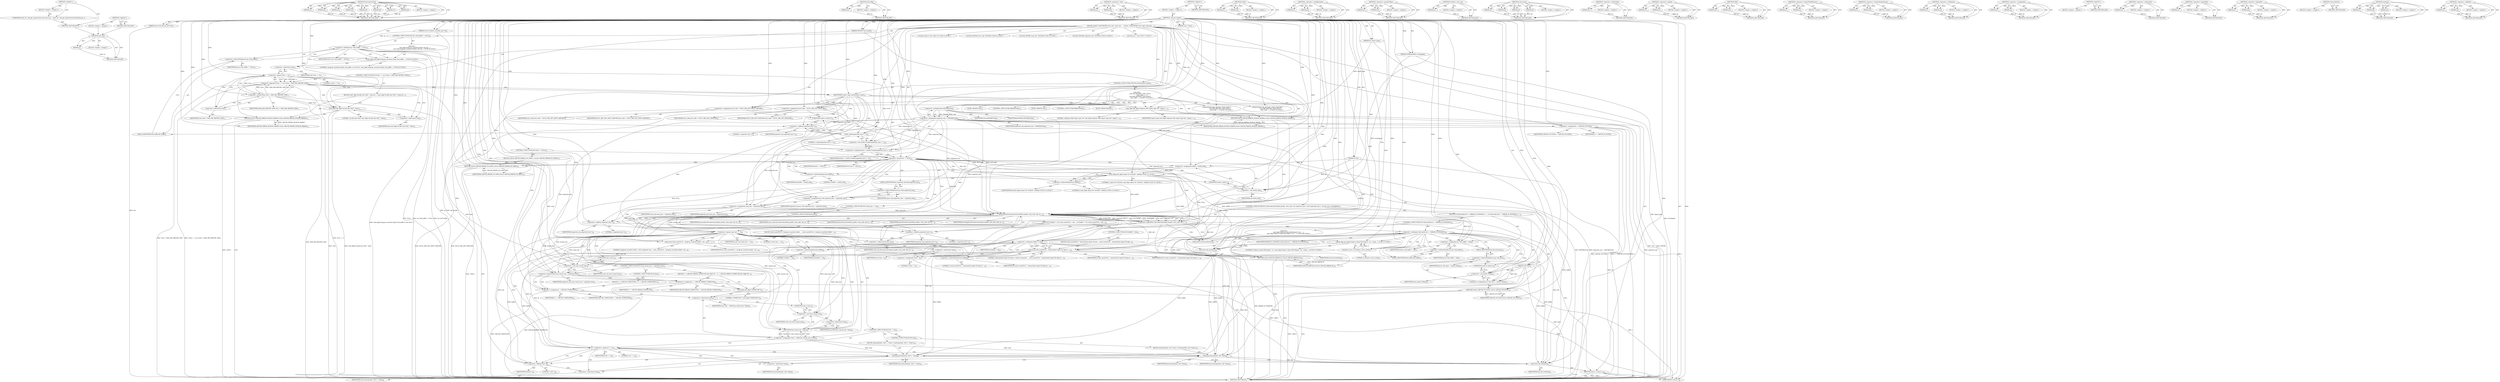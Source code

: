 digraph "&lt;global&gt;" {
vulnerable_371 [label=<(METHOD,safe_free)>];
vulnerable_372 [label=<(PARAM,p1)>];
vulnerable_373 [label=<(BLOCK,&lt;empty&gt;,&lt;empty&gt;)>];
vulnerable_374 [label=<(METHOD_RETURN,ANY)>];
vulnerable_349 [label=<(METHOD,DeviceIoControl)>];
vulnerable_350 [label=<(PARAM,p1)>];
vulnerable_351 [label=<(PARAM,p2)>];
vulnerable_352 [label=<(PARAM,p3)>];
vulnerable_353 [label=<(PARAM,p4)>];
vulnerable_354 [label=<(PARAM,p5)>];
vulnerable_355 [label=<(PARAM,p6)>];
vulnerable_356 [label=<(PARAM,p7)>];
vulnerable_357 [label=<(PARAM,p8)>];
vulnerable_358 [label=<(BLOCK,&lt;empty&gt;,&lt;empty&gt;)>];
vulnerable_359 [label=<(METHOD_RETURN,ANY)>];
vulnerable_302 [label=<(METHOD,usbi_dbg)>];
vulnerable_303 [label=<(PARAM,p1)>];
vulnerable_304 [label=<(BLOCK,&lt;empty&gt;,&lt;empty&gt;)>];
vulnerable_305 [label=<(METHOD_RETURN,ANY)>];
vulnerable_325 [label=<(METHOD,&lt;operator&gt;.cast)>];
vulnerable_326 [label=<(PARAM,p1)>];
vulnerable_327 [label=<(PARAM,p2)>];
vulnerable_328 [label=<(BLOCK,&lt;empty&gt;,&lt;empty&gt;)>];
vulnerable_329 [label=<(METHOD_RETURN,ANY)>];
vulnerable_6 [label=<(METHOD,&lt;global&gt;)<SUB>1</SUB>>];
vulnerable_7 [label=<(BLOCK,&lt;empty&gt;,&lt;empty&gt;)<SUB>1</SUB>>];
vulnerable_8 [label=<(METHOD,_hid_get_report)<SUB>1</SUB>>];
vulnerable_9 [label=<(PARAM,struct hid_device_priv* dev)<SUB>1</SUB>>];
vulnerable_10 [label=<(PARAM,HANDLE hid_handle)<SUB>1</SUB>>];
vulnerable_11 [label=<(PARAM,int id)<SUB>1</SUB>>];
vulnerable_12 [label=<(PARAM,void *data)<SUB>1</SUB>>];
vulnerable_13 [label=<(PARAM,struct windows_transfer_priv *tp)<SUB>2</SUB>>];
vulnerable_14 [label=<(PARAM,size_t *size)<SUB>2</SUB>>];
vulnerable_15 [label=<(PARAM,OVERLAPPED* overlapped)<SUB>2</SUB>>];
vulnerable_16 [label=<(PARAM,int report_type)<SUB>3</SUB>>];
vulnerable_17 [label=<(BLOCK,{
	uint8_t *buf;
	DWORD ioctl_code, read_size, ...,{
	uint8_t *buf;
	DWORD ioctl_code, read_size, ...)<SUB>4</SUB>>];
vulnerable_18 [label="<(LOCAL,uint8_t* buf: uint8_t*)<SUB>5</SUB>>"];
vulnerable_19 [label="<(LOCAL,DWORD ioctl_code: DWORD)<SUB>6</SUB>>"];
vulnerable_20 [label="<(LOCAL,DWORD read_size: DWORD)<SUB>6</SUB>>"];
vulnerable_21 [label="<(LOCAL,DWORD expected_size: DWORD)<SUB>6</SUB>>"];
vulnerable_22 [label=<(&lt;operator&gt;.assignment,expected_size = (DWORD)*size)<SUB>6</SUB>>];
vulnerable_23 [label=<(IDENTIFIER,expected_size,expected_size = (DWORD)*size)<SUB>6</SUB>>];
vulnerable_24 [label=<(&lt;operator&gt;.multiplication,(DWORD)*size)<SUB>6</SUB>>];
vulnerable_25 [label=<(IDENTIFIER,DWORD,(DWORD)*size)<SUB>6</SUB>>];
vulnerable_26 [label=<(IDENTIFIER,size,(DWORD)*size)<SUB>6</SUB>>];
vulnerable_27 [label="<(LOCAL,int r: int)<SUB>7</SUB>>"];
vulnerable_28 [label=<(&lt;operator&gt;.assignment,r = LIBUSB_SUCCESS)<SUB>7</SUB>>];
vulnerable_29 [label=<(IDENTIFIER,r,r = LIBUSB_SUCCESS)<SUB>7</SUB>>];
vulnerable_30 [label=<(IDENTIFIER,LIBUSB_SUCCESS,r = LIBUSB_SUCCESS)<SUB>7</SUB>>];
vulnerable_31 [label=<(CONTROL_STRUCTURE,IF,if (tp-&gt;hid_buffer != NULL))<SUB>8</SUB>>];
vulnerable_32 [label=<(&lt;operator&gt;.notEquals,tp-&gt;hid_buffer != NULL)<SUB>8</SUB>>];
vulnerable_33 [label=<(&lt;operator&gt;.indirectFieldAccess,tp-&gt;hid_buffer)<SUB>8</SUB>>];
vulnerable_34 [label=<(IDENTIFIER,tp,tp-&gt;hid_buffer != NULL)<SUB>8</SUB>>];
vulnerable_35 [label=<(FIELD_IDENTIFIER,hid_buffer,hid_buffer)<SUB>8</SUB>>];
vulnerable_36 [label=<(IDENTIFIER,NULL,tp-&gt;hid_buffer != NULL)<SUB>8</SUB>>];
vulnerable_37 [label="<(BLOCK,{
		usbi_dbg(&quot;program assertion failed: hid_buf...,{
		usbi_dbg(&quot;program assertion failed: hid_buf...)<SUB>8</SUB>>"];
vulnerable_38 [label="<(usbi_dbg,usbi_dbg(&quot;program assertion failed: hid_buffer ...)<SUB>9</SUB>>"];
vulnerable_39 [label="<(LITERAL,&quot;program assertion failed: hid_buffer is not NULL&quot;,usbi_dbg(&quot;program assertion failed: hid_buffer ...)<SUB>9</SUB>>"];
vulnerable_40 [label=<(CONTROL_STRUCTURE,IF,if ((*size == 0) || (*size &gt; MAX_HID_REPORT_SIZE)))<SUB>11</SUB>>];
vulnerable_41 [label=<(&lt;operator&gt;.logicalOr,(*size == 0) || (*size &gt; MAX_HID_REPORT_SIZE))<SUB>11</SUB>>];
vulnerable_42 [label=<(&lt;operator&gt;.equals,*size == 0)<SUB>11</SUB>>];
vulnerable_43 [label=<(&lt;operator&gt;.indirection,*size)<SUB>11</SUB>>];
vulnerable_44 [label=<(IDENTIFIER,size,*size == 0)<SUB>11</SUB>>];
vulnerable_45 [label=<(LITERAL,0,*size == 0)<SUB>11</SUB>>];
vulnerable_46 [label=<(&lt;operator&gt;.greaterThan,*size &gt; MAX_HID_REPORT_SIZE)<SUB>11</SUB>>];
vulnerable_47 [label=<(&lt;operator&gt;.indirection,*size)<SUB>11</SUB>>];
vulnerable_48 [label=<(IDENTIFIER,size,*size &gt; MAX_HID_REPORT_SIZE)<SUB>11</SUB>>];
vulnerable_49 [label=<(IDENTIFIER,MAX_HID_REPORT_SIZE,*size &gt; MAX_HID_REPORT_SIZE)<SUB>11</SUB>>];
vulnerable_50 [label=<(BLOCK,{
		usbi_dbg(&quot;invalid size (%d)&quot;, *size);
		ret...,{
		usbi_dbg(&quot;invalid size (%d)&quot;, *size);
		ret...)<SUB>11</SUB>>];
vulnerable_51 [label=<(usbi_dbg,usbi_dbg(&quot;invalid size (%d)&quot;, *size))<SUB>12</SUB>>];
vulnerable_52 [label=<(LITERAL,&quot;invalid size (%d)&quot;,usbi_dbg(&quot;invalid size (%d)&quot;, *size))<SUB>12</SUB>>];
vulnerable_53 [label=<(&lt;operator&gt;.indirection,*size)<SUB>12</SUB>>];
vulnerable_54 [label=<(IDENTIFIER,size,usbi_dbg(&quot;invalid size (%d)&quot;, *size))<SUB>12</SUB>>];
vulnerable_55 [label=<(RETURN,return LIBUSB_ERROR_INVALID_PARAM;,return LIBUSB_ERROR_INVALID_PARAM;)<SUB>13</SUB>>];
vulnerable_56 [label=<(IDENTIFIER,LIBUSB_ERROR_INVALID_PARAM,return LIBUSB_ERROR_INVALID_PARAM;)<SUB>13</SUB>>];
vulnerable_57 [label=<(CONTROL_STRUCTURE,SWITCH,switch(report_type))<SUB>15</SUB>>];
vulnerable_58 [label=<(IDENTIFIER,report_type,switch(report_type))<SUB>15</SUB>>];
vulnerable_59 [label="<(BLOCK,{
		case HID_REPORT_TYPE_INPUT:
			ioctl_code =...,{
		case HID_REPORT_TYPE_INPUT:
			ioctl_code =...)<SUB>15</SUB>>"];
vulnerable_60 [label=<(JUMP_TARGET,case)<SUB>16</SUB>>];
vulnerable_61 [label="<(IDENTIFIER,HID_REPORT_TYPE_INPUT,{
		case HID_REPORT_TYPE_INPUT:
			ioctl_code =...)<SUB>16</SUB>>"];
vulnerable_62 [label=<(&lt;operator&gt;.assignment,ioctl_code = IOCTL_HID_GET_INPUT_REPORT)<SUB>17</SUB>>];
vulnerable_63 [label=<(IDENTIFIER,ioctl_code,ioctl_code = IOCTL_HID_GET_INPUT_REPORT)<SUB>17</SUB>>];
vulnerable_64 [label=<(IDENTIFIER,IOCTL_HID_GET_INPUT_REPORT,ioctl_code = IOCTL_HID_GET_INPUT_REPORT)<SUB>17</SUB>>];
vulnerable_65 [label=<(CONTROL_STRUCTURE,BREAK,break;)<SUB>18</SUB>>];
vulnerable_66 [label=<(JUMP_TARGET,case)<SUB>19</SUB>>];
vulnerable_67 [label="<(IDENTIFIER,HID_REPORT_TYPE_FEATURE,{
		case HID_REPORT_TYPE_INPUT:
			ioctl_code =...)<SUB>19</SUB>>"];
vulnerable_68 [label=<(&lt;operator&gt;.assignment,ioctl_code = IOCTL_HID_GET_FEATURE)<SUB>20</SUB>>];
vulnerable_69 [label=<(IDENTIFIER,ioctl_code,ioctl_code = IOCTL_HID_GET_FEATURE)<SUB>20</SUB>>];
vulnerable_70 [label=<(IDENTIFIER,IOCTL_HID_GET_FEATURE,ioctl_code = IOCTL_HID_GET_FEATURE)<SUB>20</SUB>>];
vulnerable_71 [label=<(CONTROL_STRUCTURE,BREAK,break;)<SUB>21</SUB>>];
vulnerable_72 [label=<(JUMP_TARGET,default)<SUB>22</SUB>>];
vulnerable_73 [label=<(usbi_dbg,usbi_dbg(&quot;unknown HID report type %d&quot;, report_t...)<SUB>23</SUB>>];
vulnerable_74 [label=<(LITERAL,&quot;unknown HID report type %d&quot;,usbi_dbg(&quot;unknown HID report type %d&quot;, report_t...)<SUB>23</SUB>>];
vulnerable_75 [label=<(IDENTIFIER,report_type,usbi_dbg(&quot;unknown HID report type %d&quot;, report_t...)<SUB>23</SUB>>];
vulnerable_76 [label=<(RETURN,return LIBUSB_ERROR_INVALID_PARAM;,return LIBUSB_ERROR_INVALID_PARAM;)<SUB>24</SUB>>];
vulnerable_77 [label=<(IDENTIFIER,LIBUSB_ERROR_INVALID_PARAM,return LIBUSB_ERROR_INVALID_PARAM;)<SUB>24</SUB>>];
vulnerable_78 [label=<(&lt;operator&gt;.assignment,buf = (uint8_t*)calloc(expected_size+1, 1))<SUB>26</SUB>>];
vulnerable_79 [label=<(IDENTIFIER,buf,buf = (uint8_t*)calloc(expected_size+1, 1))<SUB>26</SUB>>];
vulnerable_80 [label=<(&lt;operator&gt;.cast,(uint8_t*)calloc(expected_size+1, 1))<SUB>26</SUB>>];
vulnerable_81 [label=<(UNKNOWN,uint8_t*,uint8_t*)<SUB>26</SUB>>];
vulnerable_82 [label=<(calloc,calloc(expected_size+1, 1))<SUB>26</SUB>>];
vulnerable_83 [label=<(&lt;operator&gt;.addition,expected_size+1)<SUB>26</SUB>>];
vulnerable_84 [label=<(IDENTIFIER,expected_size,expected_size+1)<SUB>26</SUB>>];
vulnerable_85 [label=<(LITERAL,1,expected_size+1)<SUB>26</SUB>>];
vulnerable_86 [label=<(LITERAL,1,calloc(expected_size+1, 1))<SUB>26</SUB>>];
vulnerable_87 [label=<(CONTROL_STRUCTURE,IF,if (buf == NULL))<SUB>27</SUB>>];
vulnerable_88 [label=<(&lt;operator&gt;.equals,buf == NULL)<SUB>27</SUB>>];
vulnerable_89 [label=<(IDENTIFIER,buf,buf == NULL)<SUB>27</SUB>>];
vulnerable_90 [label=<(IDENTIFIER,NULL,buf == NULL)<SUB>27</SUB>>];
vulnerable_91 [label=<(BLOCK,{
		return LIBUSB_ERROR_NO_MEM;
	},{
		return LIBUSB_ERROR_NO_MEM;
	})<SUB>27</SUB>>];
vulnerable_92 [label=<(RETURN,return LIBUSB_ERROR_NO_MEM;,return LIBUSB_ERROR_NO_MEM;)<SUB>28</SUB>>];
vulnerable_93 [label=<(IDENTIFIER,LIBUSB_ERROR_NO_MEM,return LIBUSB_ERROR_NO_MEM;)<SUB>28</SUB>>];
vulnerable_94 [label=<(&lt;operator&gt;.assignment,buf[0] = (uint8_t)id)<SUB>30</SUB>>];
vulnerable_95 [label=<(&lt;operator&gt;.indirectIndexAccess,buf[0])<SUB>30</SUB>>];
vulnerable_96 [label=<(IDENTIFIER,buf,buf[0] = (uint8_t)id)<SUB>30</SUB>>];
vulnerable_97 [label=<(LITERAL,0,buf[0] = (uint8_t)id)<SUB>30</SUB>>];
vulnerable_98 [label=<(&lt;operator&gt;.cast,(uint8_t)id)<SUB>30</SUB>>];
vulnerable_99 [label=<(UNKNOWN,uint8_t,uint8_t)<SUB>30</SUB>>];
vulnerable_100 [label=<(IDENTIFIER,id,(uint8_t)id)<SUB>30</SUB>>];
vulnerable_101 [label="<(usbi_dbg,usbi_dbg(&quot;report ID: 0x%02X&quot;, buf[0]))<SUB>31</SUB>>"];
vulnerable_102 [label="<(LITERAL,&quot;report ID: 0x%02X&quot;,usbi_dbg(&quot;report ID: 0x%02X&quot;, buf[0]))<SUB>31</SUB>>"];
vulnerable_103 [label=<(&lt;operator&gt;.indirectIndexAccess,buf[0])<SUB>31</SUB>>];
vulnerable_104 [label="<(IDENTIFIER,buf,usbi_dbg(&quot;report ID: 0x%02X&quot;, buf[0]))<SUB>31</SUB>>"];
vulnerable_105 [label="<(LITERAL,0,usbi_dbg(&quot;report ID: 0x%02X&quot;, buf[0]))<SUB>31</SUB>>"];
vulnerable_106 [label=<(&lt;operator&gt;.assignment,tp-&gt;hid_expected_size = expected_size)<SUB>32</SUB>>];
vulnerable_107 [label=<(&lt;operator&gt;.indirectFieldAccess,tp-&gt;hid_expected_size)<SUB>32</SUB>>];
vulnerable_108 [label=<(IDENTIFIER,tp,tp-&gt;hid_expected_size = expected_size)<SUB>32</SUB>>];
vulnerable_109 [label=<(FIELD_IDENTIFIER,hid_expected_size,hid_expected_size)<SUB>32</SUB>>];
vulnerable_110 [label=<(IDENTIFIER,expected_size,tp-&gt;hid_expected_size = expected_size)<SUB>32</SUB>>];
vulnerable_111 [label=<(&lt;operator&gt;.assignment,read_size = expected_size)<SUB>33</SUB>>];
vulnerable_112 [label=<(IDENTIFIER,read_size,read_size = expected_size)<SUB>33</SUB>>];
vulnerable_113 [label=<(IDENTIFIER,expected_size,read_size = expected_size)<SUB>33</SUB>>];
vulnerable_114 [label=<(CONTROL_STRUCTURE,IF,if (!DeviceIoControl(hid_handle, ioctl_code, buf, expected_size+1,
		buf, expected_size+1, &amp;read_size, overlapped)))<SUB>34</SUB>>];
vulnerable_115 [label=<(&lt;operator&gt;.logicalNot,!DeviceIoControl(hid_handle, ioctl_code, buf, e...)<SUB>34</SUB>>];
vulnerable_116 [label=<(DeviceIoControl,DeviceIoControl(hid_handle, ioctl_code, buf, ex...)<SUB>34</SUB>>];
vulnerable_117 [label=<(IDENTIFIER,hid_handle,DeviceIoControl(hid_handle, ioctl_code, buf, ex...)<SUB>34</SUB>>];
vulnerable_118 [label=<(IDENTIFIER,ioctl_code,DeviceIoControl(hid_handle, ioctl_code, buf, ex...)<SUB>34</SUB>>];
vulnerable_119 [label=<(IDENTIFIER,buf,DeviceIoControl(hid_handle, ioctl_code, buf, ex...)<SUB>34</SUB>>];
vulnerable_120 [label=<(&lt;operator&gt;.addition,expected_size+1)<SUB>34</SUB>>];
vulnerable_121 [label=<(IDENTIFIER,expected_size,expected_size+1)<SUB>34</SUB>>];
vulnerable_122 [label=<(LITERAL,1,expected_size+1)<SUB>34</SUB>>];
vulnerable_123 [label=<(IDENTIFIER,buf,DeviceIoControl(hid_handle, ioctl_code, buf, ex...)<SUB>35</SUB>>];
vulnerable_124 [label=<(&lt;operator&gt;.addition,expected_size+1)<SUB>35</SUB>>];
vulnerable_125 [label=<(IDENTIFIER,expected_size,expected_size+1)<SUB>35</SUB>>];
vulnerable_126 [label=<(LITERAL,1,expected_size+1)<SUB>35</SUB>>];
vulnerable_127 [label=<(&lt;operator&gt;.addressOf,&amp;read_size)<SUB>35</SUB>>];
vulnerable_128 [label=<(IDENTIFIER,read_size,DeviceIoControl(hid_handle, ioctl_code, buf, ex...)<SUB>35</SUB>>];
vulnerable_129 [label=<(IDENTIFIER,overlapped,DeviceIoControl(hid_handle, ioctl_code, buf, ex...)<SUB>35</SUB>>];
vulnerable_130 [label=<(BLOCK,{
		if (GetLastError() != ERROR_IO_PENDING) {
	...,{
		if (GetLastError() != ERROR_IO_PENDING) {
	...)<SUB>35</SUB>>];
vulnerable_131 [label=<(CONTROL_STRUCTURE,IF,if (GetLastError() != ERROR_IO_PENDING))<SUB>36</SUB>>];
vulnerable_132 [label=<(&lt;operator&gt;.notEquals,GetLastError() != ERROR_IO_PENDING)<SUB>36</SUB>>];
vulnerable_133 [label=<(GetLastError,GetLastError())<SUB>36</SUB>>];
vulnerable_134 [label=<(IDENTIFIER,ERROR_IO_PENDING,GetLastError() != ERROR_IO_PENDING)<SUB>36</SUB>>];
vulnerable_135 [label="<(BLOCK,{
			usbi_dbg(&quot;Failed to Read HID Report: %s&quot;, ...,{
			usbi_dbg(&quot;Failed to Read HID Report: %s&quot;, ...)<SUB>36</SUB>>"];
vulnerable_136 [label="<(usbi_dbg,usbi_dbg(&quot;Failed to Read HID Report: %s&quot;, windo...)<SUB>37</SUB>>"];
vulnerable_137 [label="<(LITERAL,&quot;Failed to Read HID Report: %s&quot;,usbi_dbg(&quot;Failed to Read HID Report: %s&quot;, windo...)<SUB>37</SUB>>"];
vulnerable_138 [label=<(windows_error_str,windows_error_str(0))<SUB>37</SUB>>];
vulnerable_139 [label=<(LITERAL,0,windows_error_str(0))<SUB>37</SUB>>];
vulnerable_140 [label=<(safe_free,safe_free(buf))<SUB>38</SUB>>];
vulnerable_141 [label=<(IDENTIFIER,buf,safe_free(buf))<SUB>38</SUB>>];
vulnerable_142 [label=<(RETURN,return LIBUSB_ERROR_IO;,return LIBUSB_ERROR_IO;)<SUB>39</SUB>>];
vulnerable_143 [label=<(IDENTIFIER,LIBUSB_ERROR_IO,return LIBUSB_ERROR_IO;)<SUB>39</SUB>>];
vulnerable_144 [label=<(&lt;operator&gt;.assignment,tp-&gt;hid_buffer = buf)<SUB>41</SUB>>];
vulnerable_145 [label=<(&lt;operator&gt;.indirectFieldAccess,tp-&gt;hid_buffer)<SUB>41</SUB>>];
vulnerable_146 [label=<(IDENTIFIER,tp,tp-&gt;hid_buffer = buf)<SUB>41</SUB>>];
vulnerable_147 [label=<(FIELD_IDENTIFIER,hid_buffer,hid_buffer)<SUB>41</SUB>>];
vulnerable_148 [label=<(IDENTIFIER,buf,tp-&gt;hid_buffer = buf)<SUB>41</SUB>>];
vulnerable_149 [label=<(&lt;operator&gt;.assignment,tp-&gt;hid_dest = (uint8_t*)data)<SUB>42</SUB>>];
vulnerable_150 [label=<(&lt;operator&gt;.indirectFieldAccess,tp-&gt;hid_dest)<SUB>42</SUB>>];
vulnerable_151 [label=<(IDENTIFIER,tp,tp-&gt;hid_dest = (uint8_t*)data)<SUB>42</SUB>>];
vulnerable_152 [label=<(FIELD_IDENTIFIER,hid_dest,hid_dest)<SUB>42</SUB>>];
vulnerable_153 [label=<(&lt;operator&gt;.cast,(uint8_t*)data)<SUB>42</SUB>>];
vulnerable_154 [label=<(UNKNOWN,uint8_t*,uint8_t*)<SUB>42</SUB>>];
vulnerable_155 [label=<(IDENTIFIER,data,(uint8_t*)data)<SUB>42</SUB>>];
vulnerable_156 [label=<(RETURN,return LIBUSB_SUCCESS;,return LIBUSB_SUCCESS;)<SUB>43</SUB>>];
vulnerable_157 [label=<(IDENTIFIER,LIBUSB_SUCCESS,return LIBUSB_SUCCESS;)<SUB>43</SUB>>];
vulnerable_158 [label=<(CONTROL_STRUCTURE,IF,if (read_size == 0))<SUB>45</SUB>>];
vulnerable_159 [label=<(&lt;operator&gt;.equals,read_size == 0)<SUB>45</SUB>>];
vulnerable_160 [label=<(IDENTIFIER,read_size,read_size == 0)<SUB>45</SUB>>];
vulnerable_161 [label=<(LITERAL,0,read_size == 0)<SUB>45</SUB>>];
vulnerable_162 [label=<(BLOCK,{
		usbi_warn(NULL, &quot;program assertion failed -...,{
		usbi_warn(NULL, &quot;program assertion failed -...)<SUB>45</SUB>>];
vulnerable_163 [label=<(usbi_warn,usbi_warn(NULL, &quot;program assertion failed - rea...)<SUB>46</SUB>>];
vulnerable_164 [label=<(IDENTIFIER,NULL,usbi_warn(NULL, &quot;program assertion failed - rea...)<SUB>46</SUB>>];
vulnerable_165 [label=<(LITERAL,&quot;program assertion failed - read completed sync...,usbi_warn(NULL, &quot;program assertion failed - rea...)<SUB>46</SUB>>];
vulnerable_166 [label=<(&lt;operator&gt;.assignment,*size = 0)<SUB>47</SUB>>];
vulnerable_167 [label=<(&lt;operator&gt;.indirection,*size)<SUB>47</SUB>>];
vulnerable_168 [label=<(IDENTIFIER,size,*size = 0)<SUB>47</SUB>>];
vulnerable_169 [label=<(LITERAL,0,*size = 0)<SUB>47</SUB>>];
vulnerable_170 [label=<(CONTROL_STRUCTURE,ELSE,else)<SUB>48</SUB>>];
vulnerable_171 [label=<(BLOCK,{
		if (buf[0] != id) {
			usbi_warn(NULL, &quot;mis...,{
		if (buf[0] != id) {
			usbi_warn(NULL, &quot;mis...)<SUB>48</SUB>>];
vulnerable_172 [label=<(CONTROL_STRUCTURE,IF,if (buf[0] != id))<SUB>49</SUB>>];
vulnerable_173 [label=<(&lt;operator&gt;.notEquals,buf[0] != id)<SUB>49</SUB>>];
vulnerable_174 [label=<(&lt;operator&gt;.indirectIndexAccess,buf[0])<SUB>49</SUB>>];
vulnerable_175 [label=<(IDENTIFIER,buf,buf[0] != id)<SUB>49</SUB>>];
vulnerable_176 [label=<(LITERAL,0,buf[0] != id)<SUB>49</SUB>>];
vulnerable_177 [label=<(IDENTIFIER,id,buf[0] != id)<SUB>49</SUB>>];
vulnerable_178 [label=<(BLOCK,{
			usbi_warn(NULL, &quot;mismatched report ID (dat...,{
			usbi_warn(NULL, &quot;mismatched report ID (dat...)<SUB>49</SUB>>];
vulnerable_179 [label=<(usbi_warn,usbi_warn(NULL, &quot;mismatched report ID (data is ...)<SUB>50</SUB>>];
vulnerable_180 [label=<(IDENTIFIER,NULL,usbi_warn(NULL, &quot;mismatched report ID (data is ...)<SUB>50</SUB>>];
vulnerable_181 [label=<(LITERAL,&quot;mismatched report ID (data is %02X, parameter ...,usbi_warn(NULL, &quot;mismatched report ID (data is ...)<SUB>50</SUB>>];
vulnerable_182 [label=<(&lt;operator&gt;.indirectIndexAccess,buf[0])<SUB>50</SUB>>];
vulnerable_183 [label=<(IDENTIFIER,buf,usbi_warn(NULL, &quot;mismatched report ID (data is ...)<SUB>50</SUB>>];
vulnerable_184 [label=<(LITERAL,0,usbi_warn(NULL, &quot;mismatched report ID (data is ...)<SUB>50</SUB>>];
vulnerable_185 [label=<(IDENTIFIER,id,usbi_warn(NULL, &quot;mismatched report ID (data is ...)<SUB>50</SUB>>];
vulnerable_186 [label=<(CONTROL_STRUCTURE,IF,if ((size_t)read_size &gt; expected_size))<SUB>52</SUB>>];
vulnerable_187 [label=<(&lt;operator&gt;.greaterThan,(size_t)read_size &gt; expected_size)<SUB>52</SUB>>];
vulnerable_188 [label=<(&lt;operator&gt;.cast,(size_t)read_size)<SUB>52</SUB>>];
vulnerable_189 [label=<(UNKNOWN,size_t,size_t)<SUB>52</SUB>>];
vulnerable_190 [label=<(IDENTIFIER,read_size,(size_t)read_size)<SUB>52</SUB>>];
vulnerable_191 [label=<(IDENTIFIER,expected_size,(size_t)read_size &gt; expected_size)<SUB>52</SUB>>];
vulnerable_192 [label=<(BLOCK,{
			r = LIBUSB_ERROR_OVERFLOW;
			usbi_dbg(&quot;OV...,{
			r = LIBUSB_ERROR_OVERFLOW;
			usbi_dbg(&quot;OV...)<SUB>52</SUB>>];
vulnerable_193 [label=<(&lt;operator&gt;.assignment,r = LIBUSB_ERROR_OVERFLOW)<SUB>53</SUB>>];
vulnerable_194 [label=<(IDENTIFIER,r,r = LIBUSB_ERROR_OVERFLOW)<SUB>53</SUB>>];
vulnerable_195 [label=<(IDENTIFIER,LIBUSB_ERROR_OVERFLOW,r = LIBUSB_ERROR_OVERFLOW)<SUB>53</SUB>>];
vulnerable_196 [label=<(usbi_dbg,usbi_dbg(&quot;OVERFLOW!&quot;))<SUB>54</SUB>>];
vulnerable_197 [label=<(LITERAL,&quot;OVERFLOW!&quot;,usbi_dbg(&quot;OVERFLOW!&quot;))<SUB>54</SUB>>];
vulnerable_198 [label=<(CONTROL_STRUCTURE,ELSE,else)<SUB>55</SUB>>];
vulnerable_199 [label=<(BLOCK,{
			r = LIBUSB_COMPLETED;
		},{
			r = LIBUSB_COMPLETED;
		})<SUB>55</SUB>>];
vulnerable_200 [label=<(&lt;operator&gt;.assignment,r = LIBUSB_COMPLETED)<SUB>56</SUB>>];
vulnerable_201 [label=<(IDENTIFIER,r,r = LIBUSB_COMPLETED)<SUB>56</SUB>>];
vulnerable_202 [label=<(IDENTIFIER,LIBUSB_COMPLETED,r = LIBUSB_COMPLETED)<SUB>56</SUB>>];
vulnerable_203 [label=<(&lt;operator&gt;.assignment,*size = MIN((size_t)read_size, *size))<SUB>58</SUB>>];
vulnerable_204 [label=<(&lt;operator&gt;.indirection,*size)<SUB>58</SUB>>];
vulnerable_205 [label=<(IDENTIFIER,size,*size = MIN((size_t)read_size, *size))<SUB>58</SUB>>];
vulnerable_206 [label=<(MIN,MIN((size_t)read_size, *size))<SUB>58</SUB>>];
vulnerable_207 [label=<(&lt;operator&gt;.cast,(size_t)read_size)<SUB>58</SUB>>];
vulnerable_208 [label=<(UNKNOWN,size_t,size_t)<SUB>58</SUB>>];
vulnerable_209 [label=<(IDENTIFIER,read_size,(size_t)read_size)<SUB>58</SUB>>];
vulnerable_210 [label=<(&lt;operator&gt;.indirection,*size)<SUB>58</SUB>>];
vulnerable_211 [label=<(IDENTIFIER,size,MIN((size_t)read_size, *size))<SUB>58</SUB>>];
vulnerable_212 [label=<(CONTROL_STRUCTURE,IF,if (id == 0))<SUB>59</SUB>>];
vulnerable_213 [label=<(&lt;operator&gt;.equals,id == 0)<SUB>59</SUB>>];
vulnerable_214 [label=<(IDENTIFIER,id,id == 0)<SUB>59</SUB>>];
vulnerable_215 [label=<(LITERAL,0,id == 0)<SUB>59</SUB>>];
vulnerable_216 [label=<(BLOCK,{
			memcpy(data, buf+1, *size);
		},{
			memcpy(data, buf+1, *size);
		})<SUB>59</SUB>>];
vulnerable_217 [label=<(memcpy,memcpy(data, buf+1, *size))<SUB>60</SUB>>];
vulnerable_218 [label=<(IDENTIFIER,data,memcpy(data, buf+1, *size))<SUB>60</SUB>>];
vulnerable_219 [label=<(&lt;operator&gt;.addition,buf+1)<SUB>60</SUB>>];
vulnerable_220 [label=<(IDENTIFIER,buf,buf+1)<SUB>60</SUB>>];
vulnerable_221 [label=<(LITERAL,1,buf+1)<SUB>60</SUB>>];
vulnerable_222 [label=<(&lt;operator&gt;.indirection,*size)<SUB>60</SUB>>];
vulnerable_223 [label=<(IDENTIFIER,size,memcpy(data, buf+1, *size))<SUB>60</SUB>>];
vulnerable_224 [label=<(CONTROL_STRUCTURE,ELSE,else)<SUB>61</SUB>>];
vulnerable_225 [label=<(BLOCK,{
			memcpy(data, buf, *size);
		},{
			memcpy(data, buf, *size);
		})<SUB>61</SUB>>];
vulnerable_226 [label=<(memcpy,memcpy(data, buf, *size))<SUB>62</SUB>>];
vulnerable_227 [label=<(IDENTIFIER,data,memcpy(data, buf, *size))<SUB>62</SUB>>];
vulnerable_228 [label=<(IDENTIFIER,buf,memcpy(data, buf, *size))<SUB>62</SUB>>];
vulnerable_229 [label=<(&lt;operator&gt;.indirection,*size)<SUB>62</SUB>>];
vulnerable_230 [label=<(IDENTIFIER,size,memcpy(data, buf, *size))<SUB>62</SUB>>];
vulnerable_231 [label=<(safe_free,safe_free(buf))<SUB>65</SUB>>];
vulnerable_232 [label=<(IDENTIFIER,buf,safe_free(buf))<SUB>65</SUB>>];
vulnerable_233 [label=<(RETURN,return r;,return r;)<SUB>66</SUB>>];
vulnerable_234 [label=<(IDENTIFIER,r,return r;)<SUB>66</SUB>>];
vulnerable_235 [label=<(METHOD_RETURN,int)<SUB>1</SUB>>];
vulnerable_237 [label=<(METHOD_RETURN,ANY)<SUB>1</SUB>>];
vulnerable_330 [label=<(METHOD,calloc)>];
vulnerable_331 [label=<(PARAM,p1)>];
vulnerable_332 [label=<(PARAM,p2)>];
vulnerable_333 [label=<(BLOCK,&lt;empty&gt;,&lt;empty&gt;)>];
vulnerable_334 [label=<(METHOD_RETURN,ANY)>];
vulnerable_287 [label=<(METHOD,&lt;operator&gt;.multiplication)>];
vulnerable_288 [label=<(PARAM,p1)>];
vulnerable_289 [label=<(PARAM,p2)>];
vulnerable_290 [label=<(BLOCK,&lt;empty&gt;,&lt;empty&gt;)>];
vulnerable_291 [label=<(METHOD_RETURN,ANY)>];
vulnerable_320 [label=<(METHOD,&lt;operator&gt;.greaterThan)>];
vulnerable_321 [label=<(PARAM,p1)>];
vulnerable_322 [label=<(PARAM,p2)>];
vulnerable_323 [label=<(BLOCK,&lt;empty&gt;,&lt;empty&gt;)>];
vulnerable_324 [label=<(METHOD_RETURN,ANY)>];
vulnerable_367 [label=<(METHOD,windows_error_str)>];
vulnerable_368 [label=<(PARAM,p1)>];
vulnerable_369 [label=<(BLOCK,&lt;empty&gt;,&lt;empty&gt;)>];
vulnerable_370 [label=<(METHOD_RETURN,ANY)>];
vulnerable_375 [label=<(METHOD,usbi_warn)>];
vulnerable_376 [label=<(PARAM,p1)>];
vulnerable_377 [label=<(PARAM,p2)>];
vulnerable_378 [label=<(PARAM,p3)>];
vulnerable_379 [label=<(PARAM,p4)>];
vulnerable_380 [label=<(BLOCK,&lt;empty&gt;,&lt;empty&gt;)>];
vulnerable_381 [label=<(METHOD_RETURN,ANY)>];
vulnerable_316 [label=<(METHOD,&lt;operator&gt;.indirection)>];
vulnerable_317 [label=<(PARAM,p1)>];
vulnerable_318 [label=<(BLOCK,&lt;empty&gt;,&lt;empty&gt;)>];
vulnerable_319 [label=<(METHOD_RETURN,ANY)>];
vulnerable_311 [label=<(METHOD,&lt;operator&gt;.equals)>];
vulnerable_312 [label=<(PARAM,p1)>];
vulnerable_313 [label=<(PARAM,p2)>];
vulnerable_314 [label=<(BLOCK,&lt;empty&gt;,&lt;empty&gt;)>];
vulnerable_315 [label=<(METHOD_RETURN,ANY)>];
vulnerable_382 [label=<(METHOD,MIN)>];
vulnerable_383 [label=<(PARAM,p1)>];
vulnerable_384 [label=<(PARAM,p2)>];
vulnerable_385 [label=<(BLOCK,&lt;empty&gt;,&lt;empty&gt;)>];
vulnerable_386 [label=<(METHOD_RETURN,ANY)>];
vulnerable_297 [label=<(METHOD,&lt;operator&gt;.indirectFieldAccess)>];
vulnerable_298 [label=<(PARAM,p1)>];
vulnerable_299 [label=<(PARAM,p2)>];
vulnerable_300 [label=<(BLOCK,&lt;empty&gt;,&lt;empty&gt;)>];
vulnerable_301 [label=<(METHOD_RETURN,ANY)>];
vulnerable_340 [label=<(METHOD,&lt;operator&gt;.indirectIndexAccess)>];
vulnerable_341 [label=<(PARAM,p1)>];
vulnerable_342 [label=<(PARAM,p2)>];
vulnerable_343 [label=<(BLOCK,&lt;empty&gt;,&lt;empty&gt;)>];
vulnerable_344 [label=<(METHOD_RETURN,ANY)>];
vulnerable_292 [label=<(METHOD,&lt;operator&gt;.notEquals)>];
vulnerable_293 [label=<(PARAM,p1)>];
vulnerable_294 [label=<(PARAM,p2)>];
vulnerable_295 [label=<(BLOCK,&lt;empty&gt;,&lt;empty&gt;)>];
vulnerable_296 [label=<(METHOD_RETURN,ANY)>];
vulnerable_282 [label=<(METHOD,&lt;operator&gt;.assignment)>];
vulnerable_283 [label=<(PARAM,p1)>];
vulnerable_284 [label=<(PARAM,p2)>];
vulnerable_285 [label=<(BLOCK,&lt;empty&gt;,&lt;empty&gt;)>];
vulnerable_286 [label=<(METHOD_RETURN,ANY)>];
vulnerable_276 [label=<(METHOD,&lt;global&gt;)<SUB>1</SUB>>];
vulnerable_277 [label=<(BLOCK,&lt;empty&gt;,&lt;empty&gt;)>];
vulnerable_278 [label=<(METHOD_RETURN,ANY)>];
vulnerable_360 [label=<(METHOD,&lt;operator&gt;.addressOf)>];
vulnerable_361 [label=<(PARAM,p1)>];
vulnerable_362 [label=<(BLOCK,&lt;empty&gt;,&lt;empty&gt;)>];
vulnerable_363 [label=<(METHOD_RETURN,ANY)>];
vulnerable_345 [label=<(METHOD,&lt;operator&gt;.logicalNot)>];
vulnerable_346 [label=<(PARAM,p1)>];
vulnerable_347 [label=<(BLOCK,&lt;empty&gt;,&lt;empty&gt;)>];
vulnerable_348 [label=<(METHOD_RETURN,ANY)>];
vulnerable_306 [label=<(METHOD,&lt;operator&gt;.logicalOr)>];
vulnerable_307 [label=<(PARAM,p1)>];
vulnerable_308 [label=<(PARAM,p2)>];
vulnerable_309 [label=<(BLOCK,&lt;empty&gt;,&lt;empty&gt;)>];
vulnerable_310 [label=<(METHOD_RETURN,ANY)>];
vulnerable_364 [label=<(METHOD,GetLastError)>];
vulnerable_365 [label=<(BLOCK,&lt;empty&gt;,&lt;empty&gt;)>];
vulnerable_366 [label=<(METHOD_RETURN,ANY)>];
vulnerable_387 [label=<(METHOD,memcpy)>];
vulnerable_388 [label=<(PARAM,p1)>];
vulnerable_389 [label=<(PARAM,p2)>];
vulnerable_390 [label=<(PARAM,p3)>];
vulnerable_391 [label=<(BLOCK,&lt;empty&gt;,&lt;empty&gt;)>];
vulnerable_392 [label=<(METHOD_RETURN,ANY)>];
vulnerable_335 [label=<(METHOD,&lt;operator&gt;.addition)>];
vulnerable_336 [label=<(PARAM,p1)>];
vulnerable_337 [label=<(PARAM,p2)>];
vulnerable_338 [label=<(BLOCK,&lt;empty&gt;,&lt;empty&gt;)>];
vulnerable_339 [label=<(METHOD_RETURN,ANY)>];
fixed_6 [label=<(METHOD,&lt;global&gt;)<SUB>1</SUB>>];
fixed_7 [label=<(BLOCK,&lt;empty&gt;,&lt;empty&gt;)<SUB>1</SUB>>];
fixed_8 [label=<(UNKNOWN,static int _hid_get_report(struct hid_device_pr...,static int _hid_get_report(struct hid_device_pr...)<SUB>1</SUB>>];
fixed_9 [label=<(METHOD_RETURN,ANY)<SUB>1</SUB>>];
fixed_14 [label=<(METHOD,&lt;global&gt;)<SUB>1</SUB>>];
fixed_15 [label=<(BLOCK,&lt;empty&gt;,&lt;empty&gt;)>];
fixed_16 [label=<(METHOD_RETURN,ANY)>];
vulnerable_371 -> vulnerable_372  [key=0, label="AST: "];
vulnerable_371 -> vulnerable_372  [key=1, label="DDG: "];
vulnerable_371 -> vulnerable_373  [key=0, label="AST: "];
vulnerable_371 -> vulnerable_374  [key=0, label="AST: "];
vulnerable_371 -> vulnerable_374  [key=1, label="CFG: "];
vulnerable_372 -> vulnerable_374  [key=0, label="DDG: p1"];
vulnerable_349 -> vulnerable_350  [key=0, label="AST: "];
vulnerable_349 -> vulnerable_350  [key=1, label="DDG: "];
vulnerable_349 -> vulnerable_358  [key=0, label="AST: "];
vulnerable_349 -> vulnerable_351  [key=0, label="AST: "];
vulnerable_349 -> vulnerable_351  [key=1, label="DDG: "];
vulnerable_349 -> vulnerable_359  [key=0, label="AST: "];
vulnerable_349 -> vulnerable_359  [key=1, label="CFG: "];
vulnerable_349 -> vulnerable_352  [key=0, label="AST: "];
vulnerable_349 -> vulnerable_352  [key=1, label="DDG: "];
vulnerable_349 -> vulnerable_353  [key=0, label="AST: "];
vulnerable_349 -> vulnerable_353  [key=1, label="DDG: "];
vulnerable_349 -> vulnerable_354  [key=0, label="AST: "];
vulnerable_349 -> vulnerable_354  [key=1, label="DDG: "];
vulnerable_349 -> vulnerable_355  [key=0, label="AST: "];
vulnerable_349 -> vulnerable_355  [key=1, label="DDG: "];
vulnerable_349 -> vulnerable_356  [key=0, label="AST: "];
vulnerable_349 -> vulnerable_356  [key=1, label="DDG: "];
vulnerable_349 -> vulnerable_357  [key=0, label="AST: "];
vulnerable_349 -> vulnerable_357  [key=1, label="DDG: "];
vulnerable_350 -> vulnerable_359  [key=0, label="DDG: p1"];
vulnerable_351 -> vulnerable_359  [key=0, label="DDG: p2"];
vulnerable_352 -> vulnerable_359  [key=0, label="DDG: p3"];
vulnerable_353 -> vulnerable_359  [key=0, label="DDG: p4"];
vulnerable_354 -> vulnerable_359  [key=0, label="DDG: p5"];
vulnerable_355 -> vulnerable_359  [key=0, label="DDG: p6"];
vulnerable_356 -> vulnerable_359  [key=0, label="DDG: p7"];
vulnerable_357 -> vulnerable_359  [key=0, label="DDG: p8"];
vulnerable_302 -> vulnerable_303  [key=0, label="AST: "];
vulnerable_302 -> vulnerable_303  [key=1, label="DDG: "];
vulnerable_302 -> vulnerable_304  [key=0, label="AST: "];
vulnerable_302 -> vulnerable_305  [key=0, label="AST: "];
vulnerable_302 -> vulnerable_305  [key=1, label="CFG: "];
vulnerable_303 -> vulnerable_305  [key=0, label="DDG: p1"];
vulnerable_325 -> vulnerable_326  [key=0, label="AST: "];
vulnerable_325 -> vulnerable_326  [key=1, label="DDG: "];
vulnerable_325 -> vulnerable_328  [key=0, label="AST: "];
vulnerable_325 -> vulnerable_327  [key=0, label="AST: "];
vulnerable_325 -> vulnerable_327  [key=1, label="DDG: "];
vulnerable_325 -> vulnerable_329  [key=0, label="AST: "];
vulnerable_325 -> vulnerable_329  [key=1, label="CFG: "];
vulnerable_326 -> vulnerable_329  [key=0, label="DDG: p1"];
vulnerable_327 -> vulnerable_329  [key=0, label="DDG: p2"];
vulnerable_6 -> vulnerable_7  [key=0, label="AST: "];
vulnerable_6 -> vulnerable_237  [key=0, label="AST: "];
vulnerable_6 -> vulnerable_237  [key=1, label="CFG: "];
vulnerable_7 -> vulnerable_8  [key=0, label="AST: "];
vulnerable_8 -> vulnerable_9  [key=0, label="AST: "];
vulnerable_8 -> vulnerable_9  [key=1, label="DDG: "];
vulnerable_8 -> vulnerable_10  [key=0, label="AST: "];
vulnerable_8 -> vulnerable_10  [key=1, label="DDG: "];
vulnerable_8 -> vulnerable_11  [key=0, label="AST: "];
vulnerable_8 -> vulnerable_11  [key=1, label="DDG: "];
vulnerable_8 -> vulnerable_12  [key=0, label="AST: "];
vulnerable_8 -> vulnerable_12  [key=1, label="DDG: "];
vulnerable_8 -> vulnerable_13  [key=0, label="AST: "];
vulnerable_8 -> vulnerable_13  [key=1, label="DDG: "];
vulnerable_8 -> vulnerable_14  [key=0, label="AST: "];
vulnerable_8 -> vulnerable_14  [key=1, label="DDG: "];
vulnerable_8 -> vulnerable_15  [key=0, label="AST: "];
vulnerable_8 -> vulnerable_15  [key=1, label="DDG: "];
vulnerable_8 -> vulnerable_16  [key=0, label="AST: "];
vulnerable_8 -> vulnerable_16  [key=1, label="DDG: "];
vulnerable_8 -> vulnerable_17  [key=0, label="AST: "];
vulnerable_8 -> vulnerable_235  [key=0, label="AST: "];
vulnerable_8 -> vulnerable_24  [key=0, label="CFG: "];
vulnerable_8 -> vulnerable_24  [key=1, label="DDG: "];
vulnerable_8 -> vulnerable_28  [key=0, label="DDG: "];
vulnerable_8 -> vulnerable_78  [key=0, label="DDG: "];
vulnerable_8 -> vulnerable_94  [key=0, label="DDG: "];
vulnerable_8 -> vulnerable_106  [key=0, label="DDG: "];
vulnerable_8 -> vulnerable_111  [key=0, label="DDG: "];
vulnerable_8 -> vulnerable_58  [key=0, label="DDG: "];
vulnerable_8 -> vulnerable_101  [key=0, label="DDG: "];
vulnerable_8 -> vulnerable_231  [key=0, label="DDG: "];
vulnerable_8 -> vulnerable_234  [key=0, label="DDG: "];
vulnerable_8 -> vulnerable_32  [key=0, label="DDG: "];
vulnerable_8 -> vulnerable_55  [key=0, label="DDG: "];
vulnerable_8 -> vulnerable_61  [key=0, label="DDG: "];
vulnerable_8 -> vulnerable_62  [key=0, label="DDG: "];
vulnerable_8 -> vulnerable_67  [key=0, label="DDG: "];
vulnerable_8 -> vulnerable_68  [key=0, label="DDG: "];
vulnerable_8 -> vulnerable_76  [key=0, label="DDG: "];
vulnerable_8 -> vulnerable_80  [key=0, label="DDG: "];
vulnerable_8 -> vulnerable_88  [key=0, label="DDG: "];
vulnerable_8 -> vulnerable_92  [key=0, label="DDG: "];
vulnerable_8 -> vulnerable_98  [key=0, label="DDG: "];
vulnerable_8 -> vulnerable_144  [key=0, label="DDG: "];
vulnerable_8 -> vulnerable_149  [key=0, label="DDG: "];
vulnerable_8 -> vulnerable_159  [key=0, label="DDG: "];
vulnerable_8 -> vulnerable_166  [key=0, label="DDG: "];
vulnerable_8 -> vulnerable_38  [key=0, label="DDG: "];
vulnerable_8 -> vulnerable_42  [key=0, label="DDG: "];
vulnerable_8 -> vulnerable_46  [key=0, label="DDG: "];
vulnerable_8 -> vulnerable_51  [key=0, label="DDG: "];
vulnerable_8 -> vulnerable_56  [key=0, label="DDG: "];
vulnerable_8 -> vulnerable_73  [key=0, label="DDG: "];
vulnerable_8 -> vulnerable_77  [key=0, label="DDG: "];
vulnerable_8 -> vulnerable_82  [key=0, label="DDG: "];
vulnerable_8 -> vulnerable_93  [key=0, label="DDG: "];
vulnerable_8 -> vulnerable_116  [key=0, label="DDG: "];
vulnerable_8 -> vulnerable_157  [key=0, label="DDG: "];
vulnerable_8 -> vulnerable_163  [key=0, label="DDG: "];
vulnerable_8 -> vulnerable_83  [key=0, label="DDG: "];
vulnerable_8 -> vulnerable_120  [key=0, label="DDG: "];
vulnerable_8 -> vulnerable_124  [key=0, label="DDG: "];
vulnerable_8 -> vulnerable_132  [key=0, label="DDG: "];
vulnerable_8 -> vulnerable_142  [key=0, label="DDG: "];
vulnerable_8 -> vulnerable_153  [key=0, label="DDG: "];
vulnerable_8 -> vulnerable_136  [key=0, label="DDG: "];
vulnerable_8 -> vulnerable_140  [key=0, label="DDG: "];
vulnerable_8 -> vulnerable_143  [key=0, label="DDG: "];
vulnerable_8 -> vulnerable_173  [key=0, label="DDG: "];
vulnerable_8 -> vulnerable_187  [key=0, label="DDG: "];
vulnerable_8 -> vulnerable_193  [key=0, label="DDG: "];
vulnerable_8 -> vulnerable_206  [key=0, label="DDG: "];
vulnerable_8 -> vulnerable_213  [key=0, label="DDG: "];
vulnerable_8 -> vulnerable_138  [key=0, label="DDG: "];
vulnerable_8 -> vulnerable_179  [key=0, label="DDG: "];
vulnerable_8 -> vulnerable_188  [key=0, label="DDG: "];
vulnerable_8 -> vulnerable_196  [key=0, label="DDG: "];
vulnerable_8 -> vulnerable_200  [key=0, label="DDG: "];
vulnerable_8 -> vulnerable_207  [key=0, label="DDG: "];
vulnerable_8 -> vulnerable_217  [key=0, label="DDG: "];
vulnerable_8 -> vulnerable_219  [key=0, label="DDG: "];
vulnerable_8 -> vulnerable_226  [key=0, label="DDG: "];
vulnerable_9 -> vulnerable_235  [key=0, label="DDG: dev"];
vulnerable_10 -> vulnerable_235  [key=0, label="DDG: hid_handle"];
vulnerable_10 -> vulnerable_116  [key=0, label="DDG: hid_handle"];
vulnerable_11 -> vulnerable_235  [key=0, label="DDG: id"];
vulnerable_11 -> vulnerable_94  [key=0, label="DDG: id"];
vulnerable_11 -> vulnerable_98  [key=0, label="DDG: id"];
vulnerable_11 -> vulnerable_173  [key=0, label="DDG: id"];
vulnerable_12 -> vulnerable_235  [key=0, label="DDG: data"];
vulnerable_12 -> vulnerable_149  [key=0, label="DDG: data"];
vulnerable_12 -> vulnerable_153  [key=0, label="DDG: data"];
vulnerable_12 -> vulnerable_217  [key=0, label="DDG: data"];
vulnerable_12 -> vulnerable_226  [key=0, label="DDG: data"];
vulnerable_13 -> vulnerable_235  [key=0, label="DDG: tp"];
vulnerable_13 -> vulnerable_32  [key=0, label="DDG: tp"];
vulnerable_14 -> vulnerable_24  [key=0, label="DDG: size"];
vulnerable_15 -> vulnerable_235  [key=0, label="DDG: overlapped"];
vulnerable_15 -> vulnerable_116  [key=0, label="DDG: overlapped"];
vulnerable_16 -> vulnerable_235  [key=0, label="DDG: report_type"];
vulnerable_16 -> vulnerable_73  [key=0, label="DDG: report_type"];
vulnerable_17 -> vulnerable_18  [key=0, label="AST: "];
vulnerable_17 -> vulnerable_19  [key=0, label="AST: "];
vulnerable_17 -> vulnerable_20  [key=0, label="AST: "];
vulnerable_17 -> vulnerable_21  [key=0, label="AST: "];
vulnerable_17 -> vulnerable_22  [key=0, label="AST: "];
vulnerable_17 -> vulnerable_27  [key=0, label="AST: "];
vulnerable_17 -> vulnerable_28  [key=0, label="AST: "];
vulnerable_17 -> vulnerable_31  [key=0, label="AST: "];
vulnerable_17 -> vulnerable_40  [key=0, label="AST: "];
vulnerable_17 -> vulnerable_57  [key=0, label="AST: "];
vulnerable_17 -> vulnerable_78  [key=0, label="AST: "];
vulnerable_17 -> vulnerable_87  [key=0, label="AST: "];
vulnerable_17 -> vulnerable_94  [key=0, label="AST: "];
vulnerable_17 -> vulnerable_101  [key=0, label="AST: "];
vulnerable_17 -> vulnerable_106  [key=0, label="AST: "];
vulnerable_17 -> vulnerable_111  [key=0, label="AST: "];
vulnerable_17 -> vulnerable_114  [key=0, label="AST: "];
vulnerable_17 -> vulnerable_158  [key=0, label="AST: "];
vulnerable_17 -> vulnerable_231  [key=0, label="AST: "];
vulnerable_17 -> vulnerable_233  [key=0, label="AST: "];
vulnerable_22 -> vulnerable_23  [key=0, label="AST: "];
vulnerable_22 -> vulnerable_24  [key=0, label="AST: "];
vulnerable_22 -> vulnerable_28  [key=0, label="CFG: "];
vulnerable_22 -> vulnerable_235  [key=0, label="DDG: expected_size"];
vulnerable_22 -> vulnerable_235  [key=1, label="DDG: (DWORD)*size"];
vulnerable_22 -> vulnerable_235  [key=2, label="DDG: expected_size = (DWORD)*size"];
vulnerable_22 -> vulnerable_78  [key=0, label="DDG: expected_size"];
vulnerable_22 -> vulnerable_106  [key=0, label="DDG: expected_size"];
vulnerable_22 -> vulnerable_111  [key=0, label="DDG: expected_size"];
vulnerable_22 -> vulnerable_80  [key=0, label="DDG: expected_size"];
vulnerable_22 -> vulnerable_82  [key=0, label="DDG: expected_size"];
vulnerable_22 -> vulnerable_116  [key=0, label="DDG: expected_size"];
vulnerable_22 -> vulnerable_83  [key=0, label="DDG: expected_size"];
vulnerable_22 -> vulnerable_120  [key=0, label="DDG: expected_size"];
vulnerable_22 -> vulnerable_124  [key=0, label="DDG: expected_size"];
vulnerable_22 -> vulnerable_187  [key=0, label="DDG: expected_size"];
vulnerable_24 -> vulnerable_25  [key=0, label="AST: "];
vulnerable_24 -> vulnerable_26  [key=0, label="AST: "];
vulnerable_24 -> vulnerable_22  [key=0, label="CFG: "];
vulnerable_24 -> vulnerable_22  [key=1, label="DDG: DWORD"];
vulnerable_24 -> vulnerable_22  [key=2, label="DDG: size"];
vulnerable_24 -> vulnerable_235  [key=0, label="DDG: size"];
vulnerable_24 -> vulnerable_235  [key=1, label="DDG: DWORD"];
vulnerable_28 -> vulnerable_29  [key=0, label="AST: "];
vulnerable_28 -> vulnerable_30  [key=0, label="AST: "];
vulnerable_28 -> vulnerable_35  [key=0, label="CFG: "];
vulnerable_28 -> vulnerable_235  [key=0, label="DDG: r"];
vulnerable_28 -> vulnerable_235  [key=1, label="DDG: LIBUSB_SUCCESS"];
vulnerable_28 -> vulnerable_235  [key=2, label="DDG: r = LIBUSB_SUCCESS"];
vulnerable_28 -> vulnerable_234  [key=0, label="DDG: r"];
vulnerable_31 -> vulnerable_32  [key=0, label="AST: "];
vulnerable_31 -> vulnerable_37  [key=0, label="AST: "];
vulnerable_32 -> vulnerable_33  [key=0, label="AST: "];
vulnerable_32 -> vulnerable_36  [key=0, label="AST: "];
vulnerable_32 -> vulnerable_38  [key=0, label="CFG: "];
vulnerable_32 -> vulnerable_38  [key=1, label="CDG: "];
vulnerable_32 -> vulnerable_43  [key=0, label="CFG: "];
vulnerable_32 -> vulnerable_235  [key=0, label="DDG: tp-&gt;hid_buffer"];
vulnerable_32 -> vulnerable_235  [key=1, label="DDG: NULL"];
vulnerable_32 -> vulnerable_235  [key=2, label="DDG: tp-&gt;hid_buffer != NULL"];
vulnerable_32 -> vulnerable_88  [key=0, label="DDG: NULL"];
vulnerable_33 -> vulnerable_34  [key=0, label="AST: "];
vulnerable_33 -> vulnerable_35  [key=0, label="AST: "];
vulnerable_33 -> vulnerable_32  [key=0, label="CFG: "];
vulnerable_35 -> vulnerable_33  [key=0, label="CFG: "];
vulnerable_37 -> vulnerable_38  [key=0, label="AST: "];
vulnerable_38 -> vulnerable_39  [key=0, label="AST: "];
vulnerable_38 -> vulnerable_43  [key=0, label="CFG: "];
vulnerable_38 -> vulnerable_235  [key=0, label="DDG: usbi_dbg(&quot;program assertion failed: hid_buffer is not NULL&quot;)"];
vulnerable_40 -> vulnerable_41  [key=0, label="AST: "];
vulnerable_40 -> vulnerable_50  [key=0, label="AST: "];
vulnerable_41 -> vulnerable_42  [key=0, label="AST: "];
vulnerable_41 -> vulnerable_46  [key=0, label="AST: "];
vulnerable_41 -> vulnerable_58  [key=0, label="CFG: "];
vulnerable_41 -> vulnerable_58  [key=1, label="CDG: "];
vulnerable_41 -> vulnerable_53  [key=0, label="CFG: "];
vulnerable_41 -> vulnerable_53  [key=1, label="CDG: "];
vulnerable_41 -> vulnerable_235  [key=0, label="DDG: *size == 0"];
vulnerable_41 -> vulnerable_235  [key=1, label="DDG: *size &gt; MAX_HID_REPORT_SIZE"];
vulnerable_41 -> vulnerable_235  [key=2, label="DDG: (*size == 0) || (*size &gt; MAX_HID_REPORT_SIZE)"];
vulnerable_41 -> vulnerable_51  [key=0, label="CDG: "];
vulnerable_41 -> vulnerable_55  [key=0, label="CDG: "];
vulnerable_42 -> vulnerable_43  [key=0, label="AST: "];
vulnerable_42 -> vulnerable_45  [key=0, label="AST: "];
vulnerable_42 -> vulnerable_41  [key=0, label="CFG: "];
vulnerable_42 -> vulnerable_41  [key=1, label="DDG: *size"];
vulnerable_42 -> vulnerable_41  [key=2, label="DDG: 0"];
vulnerable_42 -> vulnerable_47  [key=0, label="CFG: "];
vulnerable_42 -> vulnerable_47  [key=1, label="CDG: "];
vulnerable_42 -> vulnerable_46  [key=0, label="DDG: *size"];
vulnerable_42 -> vulnerable_46  [key=1, label="CDG: "];
vulnerable_42 -> vulnerable_51  [key=0, label="DDG: *size"];
vulnerable_42 -> vulnerable_206  [key=0, label="DDG: *size"];
vulnerable_43 -> vulnerable_44  [key=0, label="AST: "];
vulnerable_43 -> vulnerable_42  [key=0, label="CFG: "];
vulnerable_46 -> vulnerable_47  [key=0, label="AST: "];
vulnerable_46 -> vulnerable_49  [key=0, label="AST: "];
vulnerable_46 -> vulnerable_41  [key=0, label="CFG: "];
vulnerable_46 -> vulnerable_41  [key=1, label="DDG: *size"];
vulnerable_46 -> vulnerable_41  [key=2, label="DDG: MAX_HID_REPORT_SIZE"];
vulnerable_46 -> vulnerable_235  [key=0, label="DDG: MAX_HID_REPORT_SIZE"];
vulnerable_46 -> vulnerable_51  [key=0, label="DDG: *size"];
vulnerable_46 -> vulnerable_206  [key=0, label="DDG: *size"];
vulnerable_47 -> vulnerable_48  [key=0, label="AST: "];
vulnerable_47 -> vulnerable_46  [key=0, label="CFG: "];
vulnerable_50 -> vulnerable_51  [key=0, label="AST: "];
vulnerable_50 -> vulnerable_55  [key=0, label="AST: "];
vulnerable_51 -> vulnerable_52  [key=0, label="AST: "];
vulnerable_51 -> vulnerable_53  [key=0, label="AST: "];
vulnerable_51 -> vulnerable_55  [key=0, label="CFG: "];
vulnerable_51 -> vulnerable_235  [key=0, label="DDG: *size"];
vulnerable_51 -> vulnerable_235  [key=1, label="DDG: usbi_dbg(&quot;invalid size (%d)&quot;, *size)"];
vulnerable_53 -> vulnerable_54  [key=0, label="AST: "];
vulnerable_53 -> vulnerable_51  [key=0, label="CFG: "];
vulnerable_55 -> vulnerable_56  [key=0, label="AST: "];
vulnerable_55 -> vulnerable_235  [key=0, label="CFG: "];
vulnerable_55 -> vulnerable_235  [key=1, label="DDG: &lt;RET&gt;"];
vulnerable_56 -> vulnerable_55  [key=0, label="DDG: LIBUSB_ERROR_INVALID_PARAM"];
vulnerable_57 -> vulnerable_58  [key=0, label="AST: "];
vulnerable_57 -> vulnerable_59  [key=0, label="AST: "];
vulnerable_58 -> vulnerable_62  [key=0, label="CFG: "];
vulnerable_58 -> vulnerable_62  [key=1, label="CDG: "];
vulnerable_58 -> vulnerable_68  [key=0, label="CFG: "];
vulnerable_58 -> vulnerable_68  [key=1, label="CDG: "];
vulnerable_58 -> vulnerable_73  [key=0, label="CFG: "];
vulnerable_58 -> vulnerable_73  [key=1, label="CDG: "];
vulnerable_58 -> vulnerable_81  [key=0, label="CDG: "];
vulnerable_58 -> vulnerable_76  [key=0, label="CDG: "];
vulnerable_58 -> vulnerable_80  [key=0, label="CDG: "];
vulnerable_58 -> vulnerable_88  [key=0, label="CDG: "];
vulnerable_58 -> vulnerable_82  [key=0, label="CDG: "];
vulnerable_58 -> vulnerable_83  [key=0, label="CDG: "];
vulnerable_58 -> vulnerable_78  [key=0, label="CDG: "];
vulnerable_59 -> vulnerable_60  [key=0, label="AST: "];
vulnerable_59 -> vulnerable_61  [key=0, label="AST: "];
vulnerable_59 -> vulnerable_62  [key=0, label="AST: "];
vulnerable_59 -> vulnerable_65  [key=0, label="AST: "];
vulnerable_59 -> vulnerable_66  [key=0, label="AST: "];
vulnerable_59 -> vulnerable_67  [key=0, label="AST: "];
vulnerable_59 -> vulnerable_68  [key=0, label="AST: "];
vulnerable_59 -> vulnerable_71  [key=0, label="AST: "];
vulnerable_59 -> vulnerable_72  [key=0, label="AST: "];
vulnerable_59 -> vulnerable_73  [key=0, label="AST: "];
vulnerable_59 -> vulnerable_76  [key=0, label="AST: "];
vulnerable_62 -> vulnerable_63  [key=0, label="AST: "];
vulnerable_62 -> vulnerable_64  [key=0, label="AST: "];
vulnerable_62 -> vulnerable_81  [key=0, label="CFG: "];
vulnerable_62 -> vulnerable_235  [key=0, label="DDG: IOCTL_HID_GET_INPUT_REPORT"];
vulnerable_62 -> vulnerable_116  [key=0, label="DDG: ioctl_code"];
vulnerable_68 -> vulnerable_69  [key=0, label="AST: "];
vulnerable_68 -> vulnerable_70  [key=0, label="AST: "];
vulnerable_68 -> vulnerable_81  [key=0, label="CFG: "];
vulnerable_68 -> vulnerable_235  [key=0, label="DDG: IOCTL_HID_GET_FEATURE"];
vulnerable_68 -> vulnerable_116  [key=0, label="DDG: ioctl_code"];
vulnerable_73 -> vulnerable_74  [key=0, label="AST: "];
vulnerable_73 -> vulnerable_75  [key=0, label="AST: "];
vulnerable_73 -> vulnerable_76  [key=0, label="CFG: "];
vulnerable_76 -> vulnerable_77  [key=0, label="AST: "];
vulnerable_76 -> vulnerable_235  [key=0, label="CFG: "];
vulnerable_76 -> vulnerable_235  [key=1, label="DDG: &lt;RET&gt;"];
vulnerable_77 -> vulnerable_76  [key=0, label="DDG: LIBUSB_ERROR_INVALID_PARAM"];
vulnerable_78 -> vulnerable_79  [key=0, label="AST: "];
vulnerable_78 -> vulnerable_80  [key=0, label="AST: "];
vulnerable_78 -> vulnerable_88  [key=0, label="CFG: "];
vulnerable_78 -> vulnerable_88  [key=1, label="DDG: buf"];
vulnerable_80 -> vulnerable_81  [key=0, label="AST: "];
vulnerable_80 -> vulnerable_82  [key=0, label="AST: "];
vulnerable_80 -> vulnerable_78  [key=0, label="CFG: "];
vulnerable_81 -> vulnerable_83  [key=0, label="CFG: "];
vulnerable_82 -> vulnerable_83  [key=0, label="AST: "];
vulnerable_82 -> vulnerable_86  [key=0, label="AST: "];
vulnerable_82 -> vulnerable_80  [key=0, label="CFG: "];
vulnerable_83 -> vulnerable_84  [key=0, label="AST: "];
vulnerable_83 -> vulnerable_85  [key=0, label="AST: "];
vulnerable_83 -> vulnerable_82  [key=0, label="CFG: "];
vulnerable_87 -> vulnerable_88  [key=0, label="AST: "];
vulnerable_87 -> vulnerable_91  [key=0, label="AST: "];
vulnerable_88 -> vulnerable_89  [key=0, label="AST: "];
vulnerable_88 -> vulnerable_90  [key=0, label="AST: "];
vulnerable_88 -> vulnerable_92  [key=0, label="CFG: "];
vulnerable_88 -> vulnerable_92  [key=1, label="CDG: "];
vulnerable_88 -> vulnerable_95  [key=0, label="CFG: "];
vulnerable_88 -> vulnerable_95  [key=1, label="CDG: "];
vulnerable_88 -> vulnerable_101  [key=0, label="DDG: buf"];
vulnerable_88 -> vulnerable_101  [key=1, label="CDG: "];
vulnerable_88 -> vulnerable_116  [key=0, label="DDG: buf"];
vulnerable_88 -> vulnerable_116  [key=1, label="CDG: "];
vulnerable_88 -> vulnerable_163  [key=0, label="DDG: NULL"];
vulnerable_88 -> vulnerable_179  [key=0, label="DDG: NULL"];
vulnerable_88 -> vulnerable_107  [key=0, label="CDG: "];
vulnerable_88 -> vulnerable_94  [key=0, label="CDG: "];
vulnerable_88 -> vulnerable_115  [key=0, label="CDG: "];
vulnerable_88 -> vulnerable_98  [key=0, label="CDG: "];
vulnerable_88 -> vulnerable_120  [key=0, label="CDG: "];
vulnerable_88 -> vulnerable_103  [key=0, label="CDG: "];
vulnerable_88 -> vulnerable_127  [key=0, label="CDG: "];
vulnerable_88 -> vulnerable_111  [key=0, label="CDG: "];
vulnerable_88 -> vulnerable_99  [key=0, label="CDG: "];
vulnerable_88 -> vulnerable_106  [key=0, label="CDG: "];
vulnerable_88 -> vulnerable_124  [key=0, label="CDG: "];
vulnerable_88 -> vulnerable_109  [key=0, label="CDG: "];
vulnerable_91 -> vulnerable_92  [key=0, label="AST: "];
vulnerable_92 -> vulnerable_93  [key=0, label="AST: "];
vulnerable_92 -> vulnerable_235  [key=0, label="CFG: "];
vulnerable_92 -> vulnerable_235  [key=1, label="DDG: &lt;RET&gt;"];
vulnerable_93 -> vulnerable_92  [key=0, label="DDG: LIBUSB_ERROR_NO_MEM"];
vulnerable_94 -> vulnerable_95  [key=0, label="AST: "];
vulnerable_94 -> vulnerable_98  [key=0, label="AST: "];
vulnerable_94 -> vulnerable_103  [key=0, label="CFG: "];
vulnerable_94 -> vulnerable_101  [key=0, label="DDG: buf[0]"];
vulnerable_95 -> vulnerable_96  [key=0, label="AST: "];
vulnerable_95 -> vulnerable_97  [key=0, label="AST: "];
vulnerable_95 -> vulnerable_99  [key=0, label="CFG: "];
vulnerable_98 -> vulnerable_99  [key=0, label="AST: "];
vulnerable_98 -> vulnerable_100  [key=0, label="AST: "];
vulnerable_98 -> vulnerable_94  [key=0, label="CFG: "];
vulnerable_99 -> vulnerable_98  [key=0, label="CFG: "];
vulnerable_101 -> vulnerable_102  [key=0, label="AST: "];
vulnerable_101 -> vulnerable_103  [key=0, label="AST: "];
vulnerable_101 -> vulnerable_109  [key=0, label="CFG: "];
vulnerable_101 -> vulnerable_231  [key=0, label="DDG: buf[0]"];
vulnerable_101 -> vulnerable_144  [key=0, label="DDG: buf[0]"];
vulnerable_101 -> vulnerable_116  [key=0, label="DDG: buf[0]"];
vulnerable_101 -> vulnerable_140  [key=0, label="DDG: buf[0]"];
vulnerable_101 -> vulnerable_173  [key=0, label="DDG: buf[0]"];
vulnerable_103 -> vulnerable_104  [key=0, label="AST: "];
vulnerable_103 -> vulnerable_105  [key=0, label="AST: "];
vulnerable_103 -> vulnerable_101  [key=0, label="CFG: "];
vulnerable_106 -> vulnerable_107  [key=0, label="AST: "];
vulnerable_106 -> vulnerable_110  [key=0, label="AST: "];
vulnerable_106 -> vulnerable_111  [key=0, label="CFG: "];
vulnerable_107 -> vulnerable_108  [key=0, label="AST: "];
vulnerable_107 -> vulnerable_109  [key=0, label="AST: "];
vulnerable_107 -> vulnerable_106  [key=0, label="CFG: "];
vulnerable_109 -> vulnerable_107  [key=0, label="CFG: "];
vulnerable_111 -> vulnerable_112  [key=0, label="AST: "];
vulnerable_111 -> vulnerable_113  [key=0, label="AST: "];
vulnerable_111 -> vulnerable_120  [key=0, label="CFG: "];
vulnerable_111 -> vulnerable_159  [key=0, label="DDG: read_size"];
vulnerable_111 -> vulnerable_116  [key=0, label="DDG: read_size"];
vulnerable_114 -> vulnerable_115  [key=0, label="AST: "];
vulnerable_114 -> vulnerable_130  [key=0, label="AST: "];
vulnerable_115 -> vulnerable_116  [key=0, label="AST: "];
vulnerable_115 -> vulnerable_133  [key=0, label="CFG: "];
vulnerable_115 -> vulnerable_133  [key=1, label="CDG: "];
vulnerable_115 -> vulnerable_159  [key=0, label="CFG: "];
vulnerable_115 -> vulnerable_159  [key=1, label="CDG: "];
vulnerable_115 -> vulnerable_132  [key=0, label="CDG: "];
vulnerable_115 -> vulnerable_231  [key=0, label="CDG: "];
vulnerable_115 -> vulnerable_233  [key=0, label="CDG: "];
vulnerable_116 -> vulnerable_117  [key=0, label="AST: "];
vulnerable_116 -> vulnerable_118  [key=0, label="AST: "];
vulnerable_116 -> vulnerable_119  [key=0, label="AST: "];
vulnerable_116 -> vulnerable_120  [key=0, label="AST: "];
vulnerable_116 -> vulnerable_123  [key=0, label="AST: "];
vulnerable_116 -> vulnerable_124  [key=0, label="AST: "];
vulnerable_116 -> vulnerable_127  [key=0, label="AST: "];
vulnerable_116 -> vulnerable_129  [key=0, label="AST: "];
vulnerable_116 -> vulnerable_115  [key=0, label="CFG: "];
vulnerable_116 -> vulnerable_115  [key=1, label="DDG: &amp;read_size"];
vulnerable_116 -> vulnerable_115  [key=2, label="DDG: expected_size+1"];
vulnerable_116 -> vulnerable_115  [key=3, label="DDG: hid_handle"];
vulnerable_116 -> vulnerable_115  [key=4, label="DDG: overlapped"];
vulnerable_116 -> vulnerable_115  [key=5, label="DDG: ioctl_code"];
vulnerable_116 -> vulnerable_115  [key=6, label="DDG: buf"];
vulnerable_116 -> vulnerable_231  [key=0, label="DDG: buf"];
vulnerable_116 -> vulnerable_144  [key=0, label="DDG: buf"];
vulnerable_116 -> vulnerable_159  [key=0, label="DDG: &amp;read_size"];
vulnerable_116 -> vulnerable_140  [key=0, label="DDG: buf"];
vulnerable_116 -> vulnerable_173  [key=0, label="DDG: buf"];
vulnerable_116 -> vulnerable_187  [key=0, label="DDG: &amp;read_size"];
vulnerable_116 -> vulnerable_206  [key=0, label="DDG: &amp;read_size"];
vulnerable_116 -> vulnerable_179  [key=0, label="DDG: buf"];
vulnerable_116 -> vulnerable_188  [key=0, label="DDG: &amp;read_size"];
vulnerable_116 -> vulnerable_207  [key=0, label="DDG: &amp;read_size"];
vulnerable_116 -> vulnerable_217  [key=0, label="DDG: buf"];
vulnerable_116 -> vulnerable_219  [key=0, label="DDG: buf"];
vulnerable_116 -> vulnerable_226  [key=0, label="DDG: buf"];
vulnerable_120 -> vulnerable_121  [key=0, label="AST: "];
vulnerable_120 -> vulnerable_122  [key=0, label="AST: "];
vulnerable_120 -> vulnerable_124  [key=0, label="CFG: "];
vulnerable_124 -> vulnerable_125  [key=0, label="AST: "];
vulnerable_124 -> vulnerable_126  [key=0, label="AST: "];
vulnerable_124 -> vulnerable_127  [key=0, label="CFG: "];
vulnerable_127 -> vulnerable_128  [key=0, label="AST: "];
vulnerable_127 -> vulnerable_116  [key=0, label="CFG: "];
vulnerable_130 -> vulnerable_131  [key=0, label="AST: "];
vulnerable_130 -> vulnerable_144  [key=0, label="AST: "];
vulnerable_130 -> vulnerable_149  [key=0, label="AST: "];
vulnerable_130 -> vulnerable_156  [key=0, label="AST: "];
vulnerable_131 -> vulnerable_132  [key=0, label="AST: "];
vulnerable_131 -> vulnerable_135  [key=0, label="AST: "];
vulnerable_132 -> vulnerable_133  [key=0, label="AST: "];
vulnerable_132 -> vulnerable_134  [key=0, label="AST: "];
vulnerable_132 -> vulnerable_138  [key=0, label="CFG: "];
vulnerable_132 -> vulnerable_138  [key=1, label="CDG: "];
vulnerable_132 -> vulnerable_147  [key=0, label="CFG: "];
vulnerable_132 -> vulnerable_147  [key=1, label="CDG: "];
vulnerable_132 -> vulnerable_235  [key=0, label="DDG: ERROR_IO_PENDING"];
vulnerable_132 -> vulnerable_136  [key=0, label="CDG: "];
vulnerable_132 -> vulnerable_154  [key=0, label="CDG: "];
vulnerable_132 -> vulnerable_145  [key=0, label="CDG: "];
vulnerable_132 -> vulnerable_149  [key=0, label="CDG: "];
vulnerable_132 -> vulnerable_150  [key=0, label="CDG: "];
vulnerable_132 -> vulnerable_153  [key=0, label="CDG: "];
vulnerable_132 -> vulnerable_144  [key=0, label="CDG: "];
vulnerable_132 -> vulnerable_152  [key=0, label="CDG: "];
vulnerable_132 -> vulnerable_142  [key=0, label="CDG: "];
vulnerable_132 -> vulnerable_140  [key=0, label="CDG: "];
vulnerable_132 -> vulnerable_156  [key=0, label="CDG: "];
vulnerable_133 -> vulnerable_132  [key=0, label="CFG: "];
vulnerable_135 -> vulnerable_136  [key=0, label="AST: "];
vulnerable_135 -> vulnerable_140  [key=0, label="AST: "];
vulnerable_135 -> vulnerable_142  [key=0, label="AST: "];
vulnerable_136 -> vulnerable_137  [key=0, label="AST: "];
vulnerable_136 -> vulnerable_138  [key=0, label="AST: "];
vulnerable_136 -> vulnerable_140  [key=0, label="CFG: "];
vulnerable_138 -> vulnerable_139  [key=0, label="AST: "];
vulnerable_138 -> vulnerable_136  [key=0, label="CFG: "];
vulnerable_138 -> vulnerable_136  [key=1, label="DDG: 0"];
vulnerable_140 -> vulnerable_141  [key=0, label="AST: "];
vulnerable_140 -> vulnerable_142  [key=0, label="CFG: "];
vulnerable_142 -> vulnerable_143  [key=0, label="AST: "];
vulnerable_142 -> vulnerable_235  [key=0, label="CFG: "];
vulnerable_142 -> vulnerable_235  [key=1, label="DDG: &lt;RET&gt;"];
vulnerable_143 -> vulnerable_142  [key=0, label="DDG: LIBUSB_ERROR_IO"];
vulnerable_144 -> vulnerable_145  [key=0, label="AST: "];
vulnerable_144 -> vulnerable_148  [key=0, label="AST: "];
vulnerable_144 -> vulnerable_152  [key=0, label="CFG: "];
vulnerable_145 -> vulnerable_146  [key=0, label="AST: "];
vulnerable_145 -> vulnerable_147  [key=0, label="AST: "];
vulnerable_145 -> vulnerable_144  [key=0, label="CFG: "];
vulnerable_147 -> vulnerable_145  [key=0, label="CFG: "];
vulnerable_149 -> vulnerable_150  [key=0, label="AST: "];
vulnerable_149 -> vulnerable_153  [key=0, label="AST: "];
vulnerable_149 -> vulnerable_156  [key=0, label="CFG: "];
vulnerable_150 -> vulnerable_151  [key=0, label="AST: "];
vulnerable_150 -> vulnerable_152  [key=0, label="AST: "];
vulnerable_150 -> vulnerable_154  [key=0, label="CFG: "];
vulnerable_152 -> vulnerable_150  [key=0, label="CFG: "];
vulnerable_153 -> vulnerable_154  [key=0, label="AST: "];
vulnerable_153 -> vulnerable_155  [key=0, label="AST: "];
vulnerable_153 -> vulnerable_149  [key=0, label="CFG: "];
vulnerable_154 -> vulnerable_153  [key=0, label="CFG: "];
vulnerable_156 -> vulnerable_157  [key=0, label="AST: "];
vulnerable_156 -> vulnerable_235  [key=0, label="CFG: "];
vulnerable_156 -> vulnerable_235  [key=1, label="DDG: &lt;RET&gt;"];
vulnerable_157 -> vulnerable_156  [key=0, label="DDG: LIBUSB_SUCCESS"];
vulnerable_158 -> vulnerable_159  [key=0, label="AST: "];
vulnerable_158 -> vulnerable_162  [key=0, label="AST: "];
vulnerable_158 -> vulnerable_170  [key=0, label="AST: "];
vulnerable_159 -> vulnerable_160  [key=0, label="AST: "];
vulnerable_159 -> vulnerable_161  [key=0, label="AST: "];
vulnerable_159 -> vulnerable_163  [key=0, label="CFG: "];
vulnerable_159 -> vulnerable_163  [key=1, label="CDG: "];
vulnerable_159 -> vulnerable_174  [key=0, label="CFG: "];
vulnerable_159 -> vulnerable_174  [key=1, label="CDG: "];
vulnerable_159 -> vulnerable_187  [key=0, label="DDG: read_size"];
vulnerable_159 -> vulnerable_187  [key=1, label="CDG: "];
vulnerable_159 -> vulnerable_206  [key=0, label="DDG: read_size"];
vulnerable_159 -> vulnerable_206  [key=1, label="CDG: "];
vulnerable_159 -> vulnerable_188  [key=0, label="DDG: read_size"];
vulnerable_159 -> vulnerable_188  [key=1, label="CDG: "];
vulnerable_159 -> vulnerable_207  [key=0, label="DDG: read_size"];
vulnerable_159 -> vulnerable_207  [key=1, label="CDG: "];
vulnerable_159 -> vulnerable_167  [key=0, label="CDG: "];
vulnerable_159 -> vulnerable_189  [key=0, label="CDG: "];
vulnerable_159 -> vulnerable_213  [key=0, label="CDG: "];
vulnerable_159 -> vulnerable_204  [key=0, label="CDG: "];
vulnerable_159 -> vulnerable_208  [key=0, label="CDG: "];
vulnerable_159 -> vulnerable_173  [key=0, label="CDG: "];
vulnerable_159 -> vulnerable_166  [key=0, label="CDG: "];
vulnerable_159 -> vulnerable_210  [key=0, label="CDG: "];
vulnerable_159 -> vulnerable_203  [key=0, label="CDG: "];
vulnerable_162 -> vulnerable_163  [key=0, label="AST: "];
vulnerable_162 -> vulnerable_166  [key=0, label="AST: "];
vulnerable_163 -> vulnerable_164  [key=0, label="AST: "];
vulnerable_163 -> vulnerable_165  [key=0, label="AST: "];
vulnerable_163 -> vulnerable_167  [key=0, label="CFG: "];
vulnerable_166 -> vulnerable_167  [key=0, label="AST: "];
vulnerable_166 -> vulnerable_169  [key=0, label="AST: "];
vulnerable_166 -> vulnerable_231  [key=0, label="CFG: "];
vulnerable_167 -> vulnerable_168  [key=0, label="AST: "];
vulnerable_167 -> vulnerable_166  [key=0, label="CFG: "];
vulnerable_170 -> vulnerable_171  [key=0, label="AST: "];
vulnerable_171 -> vulnerable_172  [key=0, label="AST: "];
vulnerable_171 -> vulnerable_186  [key=0, label="AST: "];
vulnerable_171 -> vulnerable_203  [key=0, label="AST: "];
vulnerable_171 -> vulnerable_212  [key=0, label="AST: "];
vulnerable_172 -> vulnerable_173  [key=0, label="AST: "];
vulnerable_172 -> vulnerable_178  [key=0, label="AST: "];
vulnerable_173 -> vulnerable_174  [key=0, label="AST: "];
vulnerable_173 -> vulnerable_177  [key=0, label="AST: "];
vulnerable_173 -> vulnerable_189  [key=0, label="CFG: "];
vulnerable_173 -> vulnerable_182  [key=0, label="CFG: "];
vulnerable_173 -> vulnerable_182  [key=1, label="CDG: "];
vulnerable_173 -> vulnerable_231  [key=0, label="DDG: buf[0]"];
vulnerable_173 -> vulnerable_213  [key=0, label="DDG: id"];
vulnerable_173 -> vulnerable_179  [key=0, label="DDG: buf[0]"];
vulnerable_173 -> vulnerable_179  [key=1, label="DDG: id"];
vulnerable_173 -> vulnerable_179  [key=2, label="CDG: "];
vulnerable_173 -> vulnerable_217  [key=0, label="DDG: buf[0]"];
vulnerable_173 -> vulnerable_219  [key=0, label="DDG: buf[0]"];
vulnerable_173 -> vulnerable_226  [key=0, label="DDG: buf[0]"];
vulnerable_174 -> vulnerable_175  [key=0, label="AST: "];
vulnerable_174 -> vulnerable_176  [key=0, label="AST: "];
vulnerable_174 -> vulnerable_173  [key=0, label="CFG: "];
vulnerable_178 -> vulnerable_179  [key=0, label="AST: "];
vulnerable_179 -> vulnerable_180  [key=0, label="AST: "];
vulnerable_179 -> vulnerable_181  [key=0, label="AST: "];
vulnerable_179 -> vulnerable_182  [key=0, label="AST: "];
vulnerable_179 -> vulnerable_185  [key=0, label="AST: "];
vulnerable_179 -> vulnerable_189  [key=0, label="CFG: "];
vulnerable_179 -> vulnerable_231  [key=0, label="DDG: buf[0]"];
vulnerable_179 -> vulnerable_213  [key=0, label="DDG: id"];
vulnerable_179 -> vulnerable_217  [key=0, label="DDG: buf[0]"];
vulnerable_179 -> vulnerable_219  [key=0, label="DDG: buf[0]"];
vulnerable_179 -> vulnerable_226  [key=0, label="DDG: buf[0]"];
vulnerable_182 -> vulnerable_183  [key=0, label="AST: "];
vulnerable_182 -> vulnerable_184  [key=0, label="AST: "];
vulnerable_182 -> vulnerable_179  [key=0, label="CFG: "];
vulnerable_186 -> vulnerable_187  [key=0, label="AST: "];
vulnerable_186 -> vulnerable_192  [key=0, label="AST: "];
vulnerable_186 -> vulnerable_198  [key=0, label="AST: "];
vulnerable_187 -> vulnerable_188  [key=0, label="AST: "];
vulnerable_187 -> vulnerable_191  [key=0, label="AST: "];
vulnerable_187 -> vulnerable_193  [key=0, label="CFG: "];
vulnerable_187 -> vulnerable_193  [key=1, label="CDG: "];
vulnerable_187 -> vulnerable_200  [key=0, label="CFG: "];
vulnerable_187 -> vulnerable_200  [key=1, label="CDG: "];
vulnerable_187 -> vulnerable_196  [key=0, label="CDG: "];
vulnerable_188 -> vulnerable_189  [key=0, label="AST: "];
vulnerable_188 -> vulnerable_190  [key=0, label="AST: "];
vulnerable_188 -> vulnerable_187  [key=0, label="CFG: "];
vulnerable_189 -> vulnerable_188  [key=0, label="CFG: "];
vulnerable_192 -> vulnerable_193  [key=0, label="AST: "];
vulnerable_192 -> vulnerable_196  [key=0, label="AST: "];
vulnerable_193 -> vulnerable_194  [key=0, label="AST: "];
vulnerable_193 -> vulnerable_195  [key=0, label="AST: "];
vulnerable_193 -> vulnerable_196  [key=0, label="CFG: "];
vulnerable_193 -> vulnerable_235  [key=0, label="DDG: LIBUSB_ERROR_OVERFLOW"];
vulnerable_193 -> vulnerable_234  [key=0, label="DDG: r"];
vulnerable_196 -> vulnerable_197  [key=0, label="AST: "];
vulnerable_196 -> vulnerable_204  [key=0, label="CFG: "];
vulnerable_198 -> vulnerable_199  [key=0, label="AST: "];
vulnerable_199 -> vulnerable_200  [key=0, label="AST: "];
vulnerable_200 -> vulnerable_201  [key=0, label="AST: "];
vulnerable_200 -> vulnerable_202  [key=0, label="AST: "];
vulnerable_200 -> vulnerable_204  [key=0, label="CFG: "];
vulnerable_200 -> vulnerable_235  [key=0, label="DDG: LIBUSB_COMPLETED"];
vulnerable_200 -> vulnerable_234  [key=0, label="DDG: r"];
vulnerable_203 -> vulnerable_204  [key=0, label="AST: "];
vulnerable_203 -> vulnerable_206  [key=0, label="AST: "];
vulnerable_203 -> vulnerable_213  [key=0, label="CFG: "];
vulnerable_203 -> vulnerable_217  [key=0, label="DDG: *size"];
vulnerable_203 -> vulnerable_226  [key=0, label="DDG: *size"];
vulnerable_204 -> vulnerable_205  [key=0, label="AST: "];
vulnerable_204 -> vulnerable_208  [key=0, label="CFG: "];
vulnerable_206 -> vulnerable_207  [key=0, label="AST: "];
vulnerable_206 -> vulnerable_210  [key=0, label="AST: "];
vulnerable_206 -> vulnerable_203  [key=0, label="CFG: "];
vulnerable_206 -> vulnerable_203  [key=1, label="DDG: (size_t)read_size"];
vulnerable_206 -> vulnerable_203  [key=2, label="DDG: *size"];
vulnerable_207 -> vulnerable_208  [key=0, label="AST: "];
vulnerable_207 -> vulnerable_209  [key=0, label="AST: "];
vulnerable_207 -> vulnerable_210  [key=0, label="CFG: "];
vulnerable_208 -> vulnerable_207  [key=0, label="CFG: "];
vulnerable_210 -> vulnerable_211  [key=0, label="AST: "];
vulnerable_210 -> vulnerable_206  [key=0, label="CFG: "];
vulnerable_212 -> vulnerable_213  [key=0, label="AST: "];
vulnerable_212 -> vulnerable_216  [key=0, label="AST: "];
vulnerable_212 -> vulnerable_224  [key=0, label="AST: "];
vulnerable_213 -> vulnerable_214  [key=0, label="AST: "];
vulnerable_213 -> vulnerable_215  [key=0, label="AST: "];
vulnerable_213 -> vulnerable_219  [key=0, label="CFG: "];
vulnerable_213 -> vulnerable_219  [key=1, label="CDG: "];
vulnerable_213 -> vulnerable_229  [key=0, label="CFG: "];
vulnerable_213 -> vulnerable_229  [key=1, label="CDG: "];
vulnerable_213 -> vulnerable_226  [key=0, label="CDG: "];
vulnerable_213 -> vulnerable_217  [key=0, label="CDG: "];
vulnerable_213 -> vulnerable_222  [key=0, label="CDG: "];
vulnerable_216 -> vulnerable_217  [key=0, label="AST: "];
vulnerable_217 -> vulnerable_218  [key=0, label="AST: "];
vulnerable_217 -> vulnerable_219  [key=0, label="AST: "];
vulnerable_217 -> vulnerable_222  [key=0, label="AST: "];
vulnerable_217 -> vulnerable_231  [key=0, label="CFG: "];
vulnerable_219 -> vulnerable_220  [key=0, label="AST: "];
vulnerable_219 -> vulnerable_221  [key=0, label="AST: "];
vulnerable_219 -> vulnerable_222  [key=0, label="CFG: "];
vulnerable_222 -> vulnerable_223  [key=0, label="AST: "];
vulnerable_222 -> vulnerable_217  [key=0, label="CFG: "];
vulnerable_224 -> vulnerable_225  [key=0, label="AST: "];
vulnerable_225 -> vulnerable_226  [key=0, label="AST: "];
vulnerable_226 -> vulnerable_227  [key=0, label="AST: "];
vulnerable_226 -> vulnerable_228  [key=0, label="AST: "];
vulnerable_226 -> vulnerable_229  [key=0, label="AST: "];
vulnerable_226 -> vulnerable_231  [key=0, label="CFG: "];
vulnerable_226 -> vulnerable_231  [key=1, label="DDG: buf"];
vulnerable_229 -> vulnerable_230  [key=0, label="AST: "];
vulnerable_229 -> vulnerable_226  [key=0, label="CFG: "];
vulnerable_231 -> vulnerable_232  [key=0, label="AST: "];
vulnerable_231 -> vulnerable_233  [key=0, label="CFG: "];
vulnerable_233 -> vulnerable_234  [key=0, label="AST: "];
vulnerable_233 -> vulnerable_235  [key=0, label="CFG: "];
vulnerable_233 -> vulnerable_235  [key=1, label="DDG: &lt;RET&gt;"];
vulnerable_234 -> vulnerable_233  [key=0, label="DDG: r"];
vulnerable_330 -> vulnerable_331  [key=0, label="AST: "];
vulnerable_330 -> vulnerable_331  [key=1, label="DDG: "];
vulnerable_330 -> vulnerable_333  [key=0, label="AST: "];
vulnerable_330 -> vulnerable_332  [key=0, label="AST: "];
vulnerable_330 -> vulnerable_332  [key=1, label="DDG: "];
vulnerable_330 -> vulnerable_334  [key=0, label="AST: "];
vulnerable_330 -> vulnerable_334  [key=1, label="CFG: "];
vulnerable_331 -> vulnerable_334  [key=0, label="DDG: p1"];
vulnerable_332 -> vulnerable_334  [key=0, label="DDG: p2"];
vulnerable_287 -> vulnerable_288  [key=0, label="AST: "];
vulnerable_287 -> vulnerable_288  [key=1, label="DDG: "];
vulnerable_287 -> vulnerable_290  [key=0, label="AST: "];
vulnerable_287 -> vulnerable_289  [key=0, label="AST: "];
vulnerable_287 -> vulnerable_289  [key=1, label="DDG: "];
vulnerable_287 -> vulnerable_291  [key=0, label="AST: "];
vulnerable_287 -> vulnerable_291  [key=1, label="CFG: "];
vulnerable_288 -> vulnerable_291  [key=0, label="DDG: p1"];
vulnerable_289 -> vulnerable_291  [key=0, label="DDG: p2"];
vulnerable_320 -> vulnerable_321  [key=0, label="AST: "];
vulnerable_320 -> vulnerable_321  [key=1, label="DDG: "];
vulnerable_320 -> vulnerable_323  [key=0, label="AST: "];
vulnerable_320 -> vulnerable_322  [key=0, label="AST: "];
vulnerable_320 -> vulnerable_322  [key=1, label="DDG: "];
vulnerable_320 -> vulnerable_324  [key=0, label="AST: "];
vulnerable_320 -> vulnerable_324  [key=1, label="CFG: "];
vulnerable_321 -> vulnerable_324  [key=0, label="DDG: p1"];
vulnerable_322 -> vulnerable_324  [key=0, label="DDG: p2"];
vulnerable_367 -> vulnerable_368  [key=0, label="AST: "];
vulnerable_367 -> vulnerable_368  [key=1, label="DDG: "];
vulnerable_367 -> vulnerable_369  [key=0, label="AST: "];
vulnerable_367 -> vulnerable_370  [key=0, label="AST: "];
vulnerable_367 -> vulnerable_370  [key=1, label="CFG: "];
vulnerable_368 -> vulnerable_370  [key=0, label="DDG: p1"];
vulnerable_375 -> vulnerable_376  [key=0, label="AST: "];
vulnerable_375 -> vulnerable_376  [key=1, label="DDG: "];
vulnerable_375 -> vulnerable_380  [key=0, label="AST: "];
vulnerable_375 -> vulnerable_377  [key=0, label="AST: "];
vulnerable_375 -> vulnerable_377  [key=1, label="DDG: "];
vulnerable_375 -> vulnerable_381  [key=0, label="AST: "];
vulnerable_375 -> vulnerable_381  [key=1, label="CFG: "];
vulnerable_375 -> vulnerable_378  [key=0, label="AST: "];
vulnerable_375 -> vulnerable_378  [key=1, label="DDG: "];
vulnerable_375 -> vulnerable_379  [key=0, label="AST: "];
vulnerable_375 -> vulnerable_379  [key=1, label="DDG: "];
vulnerable_376 -> vulnerable_381  [key=0, label="DDG: p1"];
vulnerable_377 -> vulnerable_381  [key=0, label="DDG: p2"];
vulnerable_378 -> vulnerable_381  [key=0, label="DDG: p3"];
vulnerable_379 -> vulnerable_381  [key=0, label="DDG: p4"];
vulnerable_316 -> vulnerable_317  [key=0, label="AST: "];
vulnerable_316 -> vulnerable_317  [key=1, label="DDG: "];
vulnerable_316 -> vulnerable_318  [key=0, label="AST: "];
vulnerable_316 -> vulnerable_319  [key=0, label="AST: "];
vulnerable_316 -> vulnerable_319  [key=1, label="CFG: "];
vulnerable_317 -> vulnerable_319  [key=0, label="DDG: p1"];
vulnerable_311 -> vulnerable_312  [key=0, label="AST: "];
vulnerable_311 -> vulnerable_312  [key=1, label="DDG: "];
vulnerable_311 -> vulnerable_314  [key=0, label="AST: "];
vulnerable_311 -> vulnerable_313  [key=0, label="AST: "];
vulnerable_311 -> vulnerable_313  [key=1, label="DDG: "];
vulnerable_311 -> vulnerable_315  [key=0, label="AST: "];
vulnerable_311 -> vulnerable_315  [key=1, label="CFG: "];
vulnerable_312 -> vulnerable_315  [key=0, label="DDG: p1"];
vulnerable_313 -> vulnerable_315  [key=0, label="DDG: p2"];
vulnerable_382 -> vulnerable_383  [key=0, label="AST: "];
vulnerable_382 -> vulnerable_383  [key=1, label="DDG: "];
vulnerable_382 -> vulnerable_385  [key=0, label="AST: "];
vulnerable_382 -> vulnerable_384  [key=0, label="AST: "];
vulnerable_382 -> vulnerable_384  [key=1, label="DDG: "];
vulnerable_382 -> vulnerable_386  [key=0, label="AST: "];
vulnerable_382 -> vulnerable_386  [key=1, label="CFG: "];
vulnerable_383 -> vulnerable_386  [key=0, label="DDG: p1"];
vulnerable_384 -> vulnerable_386  [key=0, label="DDG: p2"];
vulnerable_297 -> vulnerable_298  [key=0, label="AST: "];
vulnerable_297 -> vulnerable_298  [key=1, label="DDG: "];
vulnerable_297 -> vulnerable_300  [key=0, label="AST: "];
vulnerable_297 -> vulnerable_299  [key=0, label="AST: "];
vulnerable_297 -> vulnerable_299  [key=1, label="DDG: "];
vulnerable_297 -> vulnerable_301  [key=0, label="AST: "];
vulnerable_297 -> vulnerable_301  [key=1, label="CFG: "];
vulnerable_298 -> vulnerable_301  [key=0, label="DDG: p1"];
vulnerable_299 -> vulnerable_301  [key=0, label="DDG: p2"];
vulnerable_340 -> vulnerable_341  [key=0, label="AST: "];
vulnerable_340 -> vulnerable_341  [key=1, label="DDG: "];
vulnerable_340 -> vulnerable_343  [key=0, label="AST: "];
vulnerable_340 -> vulnerable_342  [key=0, label="AST: "];
vulnerable_340 -> vulnerable_342  [key=1, label="DDG: "];
vulnerable_340 -> vulnerable_344  [key=0, label="AST: "];
vulnerable_340 -> vulnerable_344  [key=1, label="CFG: "];
vulnerable_341 -> vulnerable_344  [key=0, label="DDG: p1"];
vulnerable_342 -> vulnerable_344  [key=0, label="DDG: p2"];
vulnerable_292 -> vulnerable_293  [key=0, label="AST: "];
vulnerable_292 -> vulnerable_293  [key=1, label="DDG: "];
vulnerable_292 -> vulnerable_295  [key=0, label="AST: "];
vulnerable_292 -> vulnerable_294  [key=0, label="AST: "];
vulnerable_292 -> vulnerable_294  [key=1, label="DDG: "];
vulnerable_292 -> vulnerable_296  [key=0, label="AST: "];
vulnerable_292 -> vulnerable_296  [key=1, label="CFG: "];
vulnerable_293 -> vulnerable_296  [key=0, label="DDG: p1"];
vulnerable_294 -> vulnerable_296  [key=0, label="DDG: p2"];
vulnerable_282 -> vulnerable_283  [key=0, label="AST: "];
vulnerable_282 -> vulnerable_283  [key=1, label="DDG: "];
vulnerable_282 -> vulnerable_285  [key=0, label="AST: "];
vulnerable_282 -> vulnerable_284  [key=0, label="AST: "];
vulnerable_282 -> vulnerable_284  [key=1, label="DDG: "];
vulnerable_282 -> vulnerable_286  [key=0, label="AST: "];
vulnerable_282 -> vulnerable_286  [key=1, label="CFG: "];
vulnerable_283 -> vulnerable_286  [key=0, label="DDG: p1"];
vulnerable_284 -> vulnerable_286  [key=0, label="DDG: p2"];
vulnerable_276 -> vulnerable_277  [key=0, label="AST: "];
vulnerable_276 -> vulnerable_278  [key=0, label="AST: "];
vulnerable_276 -> vulnerable_278  [key=1, label="CFG: "];
vulnerable_360 -> vulnerable_361  [key=0, label="AST: "];
vulnerable_360 -> vulnerable_361  [key=1, label="DDG: "];
vulnerable_360 -> vulnerable_362  [key=0, label="AST: "];
vulnerable_360 -> vulnerable_363  [key=0, label="AST: "];
vulnerable_360 -> vulnerable_363  [key=1, label="CFG: "];
vulnerable_361 -> vulnerable_363  [key=0, label="DDG: p1"];
vulnerable_345 -> vulnerable_346  [key=0, label="AST: "];
vulnerable_345 -> vulnerable_346  [key=1, label="DDG: "];
vulnerable_345 -> vulnerable_347  [key=0, label="AST: "];
vulnerable_345 -> vulnerable_348  [key=0, label="AST: "];
vulnerable_345 -> vulnerable_348  [key=1, label="CFG: "];
vulnerable_346 -> vulnerable_348  [key=0, label="DDG: p1"];
vulnerable_306 -> vulnerable_307  [key=0, label="AST: "];
vulnerable_306 -> vulnerable_307  [key=1, label="DDG: "];
vulnerable_306 -> vulnerable_309  [key=0, label="AST: "];
vulnerable_306 -> vulnerable_308  [key=0, label="AST: "];
vulnerable_306 -> vulnerable_308  [key=1, label="DDG: "];
vulnerable_306 -> vulnerable_310  [key=0, label="AST: "];
vulnerable_306 -> vulnerable_310  [key=1, label="CFG: "];
vulnerable_307 -> vulnerable_310  [key=0, label="DDG: p1"];
vulnerable_308 -> vulnerable_310  [key=0, label="DDG: p2"];
vulnerable_364 -> vulnerable_365  [key=0, label="AST: "];
vulnerable_364 -> vulnerable_366  [key=0, label="AST: "];
vulnerable_364 -> vulnerable_366  [key=1, label="CFG: "];
vulnerable_387 -> vulnerable_388  [key=0, label="AST: "];
vulnerable_387 -> vulnerable_388  [key=1, label="DDG: "];
vulnerable_387 -> vulnerable_391  [key=0, label="AST: "];
vulnerable_387 -> vulnerable_389  [key=0, label="AST: "];
vulnerable_387 -> vulnerable_389  [key=1, label="DDG: "];
vulnerable_387 -> vulnerable_392  [key=0, label="AST: "];
vulnerable_387 -> vulnerable_392  [key=1, label="CFG: "];
vulnerable_387 -> vulnerable_390  [key=0, label="AST: "];
vulnerable_387 -> vulnerable_390  [key=1, label="DDG: "];
vulnerable_388 -> vulnerable_392  [key=0, label="DDG: p1"];
vulnerable_389 -> vulnerable_392  [key=0, label="DDG: p2"];
vulnerable_390 -> vulnerable_392  [key=0, label="DDG: p3"];
vulnerable_335 -> vulnerable_336  [key=0, label="AST: "];
vulnerable_335 -> vulnerable_336  [key=1, label="DDG: "];
vulnerable_335 -> vulnerable_338  [key=0, label="AST: "];
vulnerable_335 -> vulnerable_337  [key=0, label="AST: "];
vulnerable_335 -> vulnerable_337  [key=1, label="DDG: "];
vulnerable_335 -> vulnerable_339  [key=0, label="AST: "];
vulnerable_335 -> vulnerable_339  [key=1, label="CFG: "];
vulnerable_336 -> vulnerable_339  [key=0, label="DDG: p1"];
vulnerable_337 -> vulnerable_339  [key=0, label="DDG: p2"];
fixed_6 -> fixed_7  [key=0, label="AST: "];
fixed_6 -> fixed_9  [key=0, label="AST: "];
fixed_6 -> fixed_8  [key=0, label="CFG: "];
fixed_7 -> fixed_8  [key=0, label="AST: "];
fixed_8 -> fixed_9  [key=0, label="CFG: "];
fixed_9 -> vulnerable_371  [key=0];
fixed_14 -> fixed_15  [key=0, label="AST: "];
fixed_14 -> fixed_16  [key=0, label="AST: "];
fixed_14 -> fixed_16  [key=1, label="CFG: "];
fixed_15 -> vulnerable_371  [key=0];
fixed_16 -> vulnerable_371  [key=0];
}
